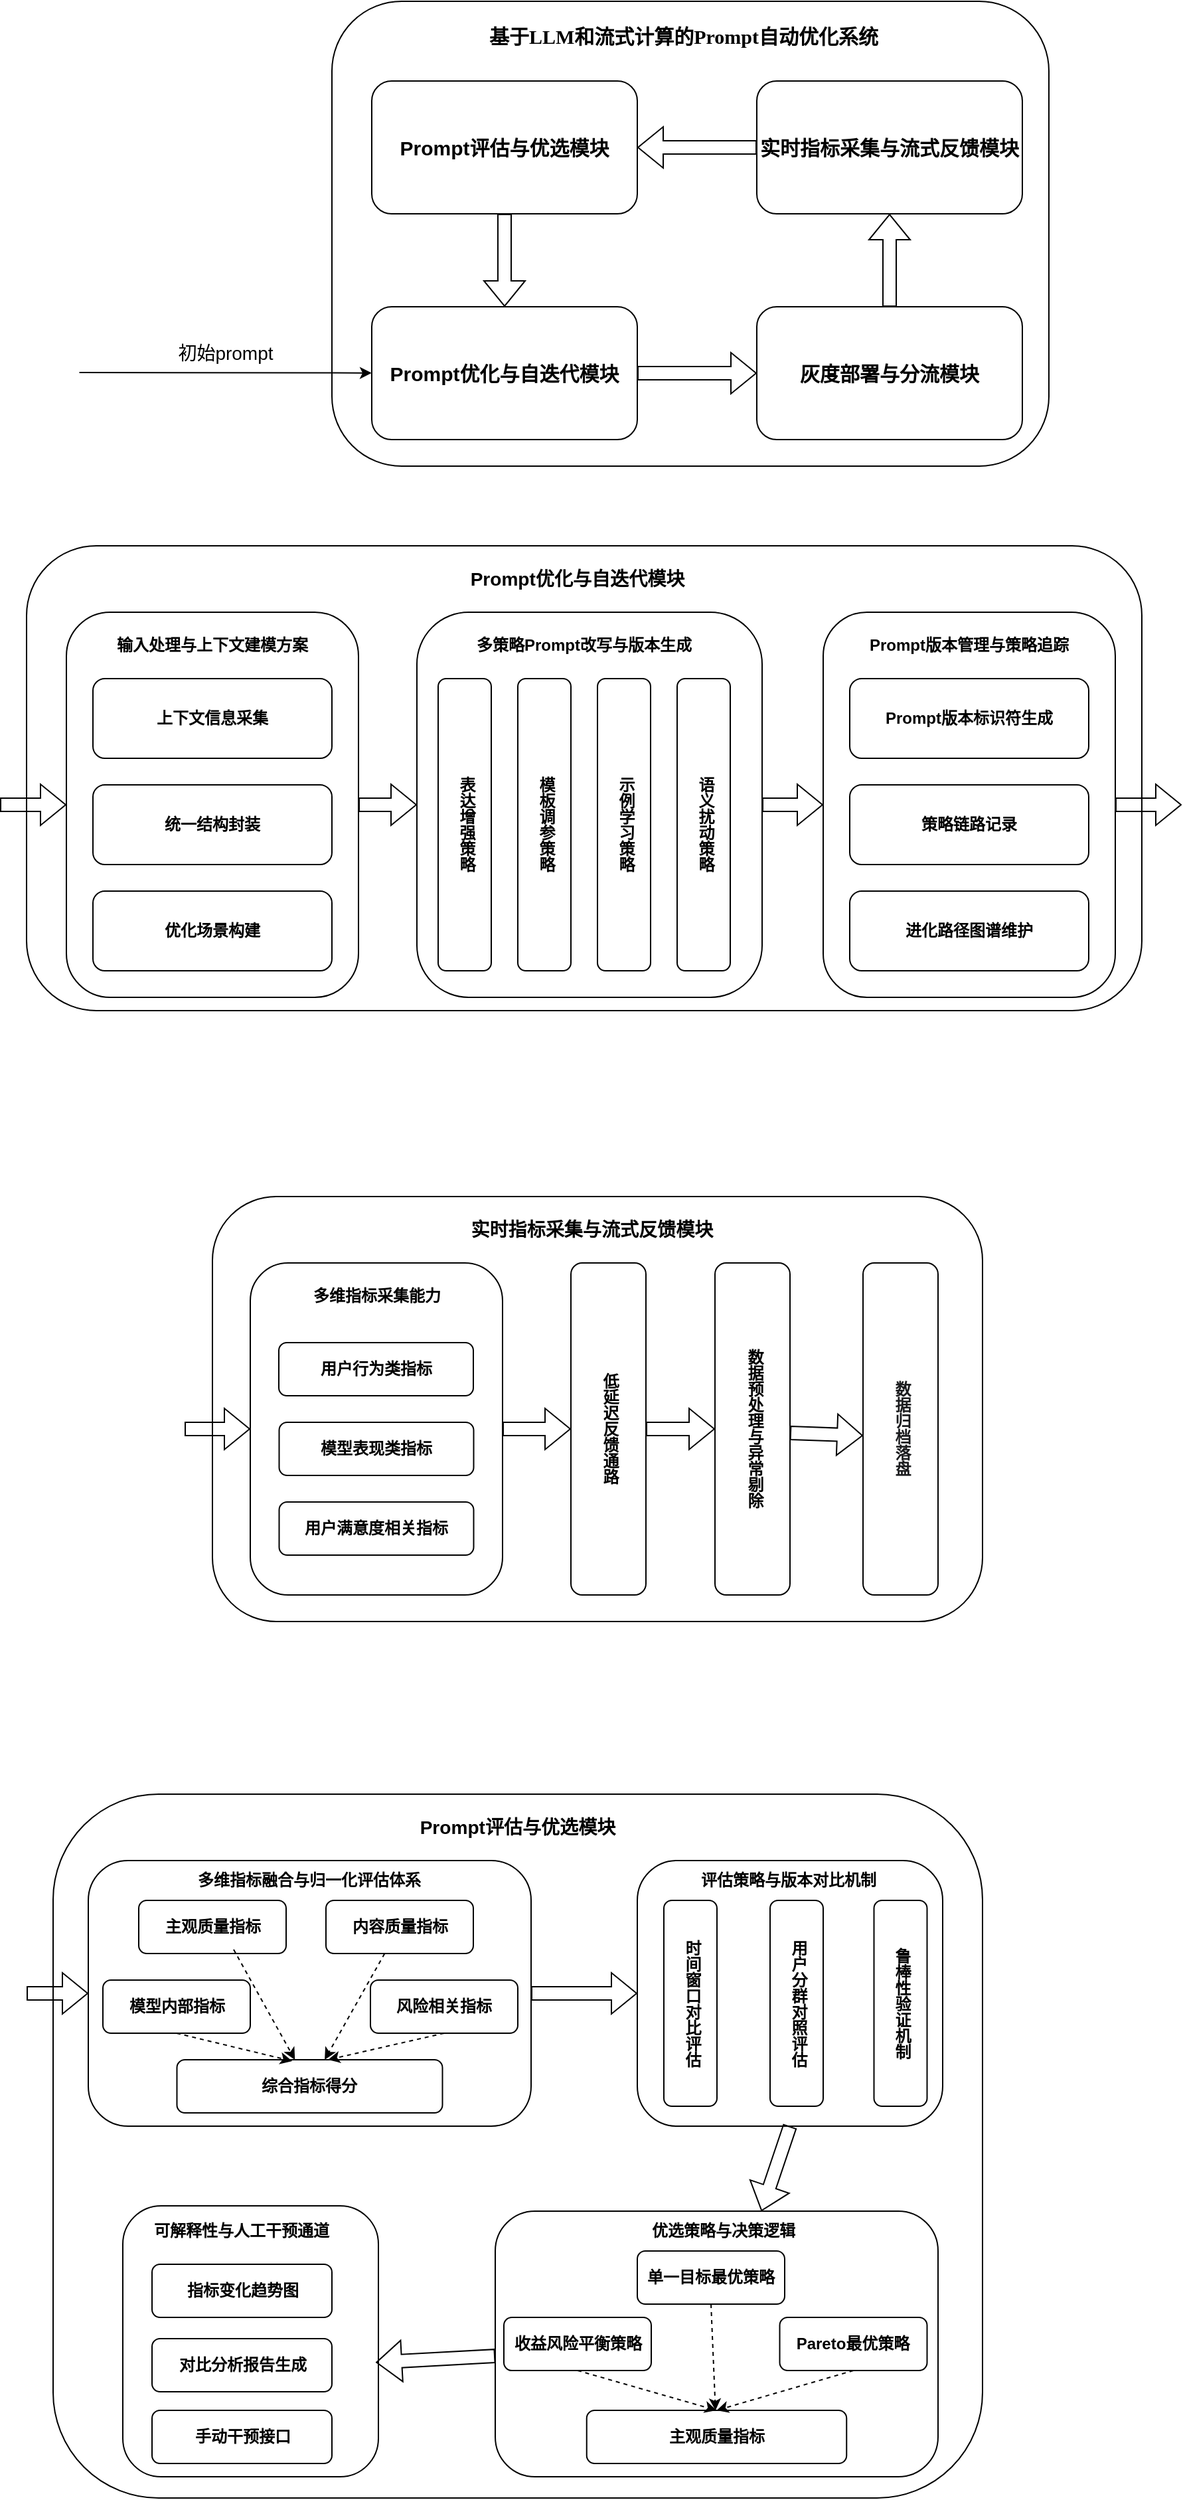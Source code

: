 <mxfile version="26.0.5">
  <diagram name="第 1 页" id="V-xzX1gbO9cOyd7zCRaQ">
    <mxGraphModel dx="2261" dy="785" grid="1" gridSize="10" guides="1" tooltips="1" connect="1" arrows="1" fold="1" page="1" pageScale="1" pageWidth="827" pageHeight="1169" math="0" shadow="0">
      <root>
        <mxCell id="0" />
        <mxCell id="1" parent="0" />
        <mxCell id="MQjwQUd3IJIm_jEPlz7Y-1" value="" style="rounded=1;whiteSpace=wrap;html=1;" vertex="1" parent="1">
          <mxGeometry x="220" y="90" width="540" height="350" as="geometry" />
        </mxCell>
        <mxCell id="MQjwQUd3IJIm_jEPlz7Y-2" value="" style="endArrow=classic;html=1;rounded=0;" edge="1" parent="1" target="MQjwQUd3IJIm_jEPlz7Y-4">
          <mxGeometry width="50" height="50" relative="1" as="geometry">
            <mxPoint x="29.78" y="369.5" as="sourcePoint" />
            <mxPoint x="280" y="369.65" as="targetPoint" />
          </mxGeometry>
        </mxCell>
        <mxCell id="MQjwQUd3IJIm_jEPlz7Y-3" value="&lt;font style=&quot;font-size: 14px;&quot;&gt;初始prompt&lt;/font&gt;" style="text;html=1;align=center;verticalAlign=middle;whiteSpace=wrap;rounded=0;" vertex="1" parent="1">
          <mxGeometry x="100" y="340" width="80" height="30" as="geometry" />
        </mxCell>
        <mxCell id="MQjwQUd3IJIm_jEPlz7Y-4" value="&lt;font style=&quot;font-size: 15px;&quot;&gt;&lt;b&gt;Prompt优化与自迭代模块&lt;/b&gt;&lt;/font&gt;" style="rounded=1;whiteSpace=wrap;html=1;" vertex="1" parent="1">
          <mxGeometry x="250" y="320" width="200" height="100" as="geometry" />
        </mxCell>
        <mxCell id="MQjwQUd3IJIm_jEPlz7Y-5" value="" style="shape=flexArrow;endArrow=classic;html=1;rounded=0;exitX=1;exitY=0.5;exitDx=0;exitDy=0;" edge="1" parent="1" source="MQjwQUd3IJIm_jEPlz7Y-4" target="MQjwQUd3IJIm_jEPlz7Y-6">
          <mxGeometry width="50" height="50" relative="1" as="geometry">
            <mxPoint x="520" y="370" as="sourcePoint" />
            <mxPoint x="570" y="330" as="targetPoint" />
          </mxGeometry>
        </mxCell>
        <mxCell id="MQjwQUd3IJIm_jEPlz7Y-6" value="&lt;font style=&quot;font-size: 15px;&quot;&gt;&lt;b&gt;灰度部署与分流模块&lt;/b&gt;&lt;/font&gt;" style="rounded=1;whiteSpace=wrap;html=1;" vertex="1" parent="1">
          <mxGeometry x="540" y="320" width="200" height="100" as="geometry" />
        </mxCell>
        <mxCell id="MQjwQUd3IJIm_jEPlz7Y-7" value="&lt;font style=&quot;font-size: 15px;&quot;&gt;&lt;b&gt;实时指标采集与流式反馈模块&lt;/b&gt;&lt;/font&gt;" style="rounded=1;whiteSpace=wrap;html=1;" vertex="1" parent="1">
          <mxGeometry x="540" y="150" width="200" height="100" as="geometry" />
        </mxCell>
        <mxCell id="MQjwQUd3IJIm_jEPlz7Y-8" value="&lt;font style=&quot;font-size: 15px;&quot;&gt;&lt;b&gt;Prompt评估与优选模块&lt;/b&gt;&lt;/font&gt;" style="rounded=1;whiteSpace=wrap;html=1;" vertex="1" parent="1">
          <mxGeometry x="250" y="150" width="200" height="100" as="geometry" />
        </mxCell>
        <mxCell id="MQjwQUd3IJIm_jEPlz7Y-9" value="" style="shape=flexArrow;endArrow=classic;html=1;rounded=0;" edge="1" parent="1" source="MQjwQUd3IJIm_jEPlz7Y-6" target="MQjwQUd3IJIm_jEPlz7Y-7">
          <mxGeometry width="50" height="50" relative="1" as="geometry">
            <mxPoint x="460" y="380" as="sourcePoint" />
            <mxPoint x="550" y="380" as="targetPoint" />
          </mxGeometry>
        </mxCell>
        <mxCell id="MQjwQUd3IJIm_jEPlz7Y-10" value="" style="shape=flexArrow;endArrow=classic;html=1;rounded=0;" edge="1" parent="1" source="MQjwQUd3IJIm_jEPlz7Y-7" target="MQjwQUd3IJIm_jEPlz7Y-8">
          <mxGeometry width="50" height="50" relative="1" as="geometry">
            <mxPoint x="650" y="330" as="sourcePoint" />
            <mxPoint x="650" y="260" as="targetPoint" />
          </mxGeometry>
        </mxCell>
        <mxCell id="MQjwQUd3IJIm_jEPlz7Y-11" value="" style="shape=flexArrow;endArrow=classic;html=1;rounded=0;" edge="1" parent="1" source="MQjwQUd3IJIm_jEPlz7Y-8" target="MQjwQUd3IJIm_jEPlz7Y-4">
          <mxGeometry width="50" height="50" relative="1" as="geometry">
            <mxPoint x="420" y="290" as="sourcePoint" />
            <mxPoint x="330" y="290" as="targetPoint" />
          </mxGeometry>
        </mxCell>
        <mxCell id="MQjwQUd3IJIm_jEPlz7Y-12" value="&lt;p style=&quot;margin: 0px; font-variant-numeric: normal; font-variant-east-asian: normal; font-variant-alternates: normal; font-size-adjust: none; font-kerning: auto; font-optical-sizing: auto; font-feature-settings: normal; font-variation-settings: normal; font-variant-position: normal; font-variant-emoji: normal; font-stretch: normal; line-height: normal; font-family: &amp;quot;PingFang SC&amp;quot;; text-align: start;&quot; class=&quot;p1&quot;&gt;&lt;b style=&quot;&quot;&gt;&lt;font style=&quot;font-size: 15px;&quot;&gt;基于LLM和流式计算的Prompt自动优化系统&lt;/font&gt;&lt;/b&gt;&lt;/p&gt;" style="text;html=1;align=center;verticalAlign=middle;whiteSpace=wrap;rounded=0;" vertex="1" parent="1">
          <mxGeometry x="330" y="100" width="310" height="30" as="geometry" />
        </mxCell>
        <mxCell id="MQjwQUd3IJIm_jEPlz7Y-13" value="" style="rounded=1;whiteSpace=wrap;html=1;" vertex="1" parent="1">
          <mxGeometry x="-10" y="500" width="840" height="350" as="geometry" />
        </mxCell>
        <mxCell id="MQjwQUd3IJIm_jEPlz7Y-14" value="" style="rounded=1;whiteSpace=wrap;html=1;" vertex="1" parent="1">
          <mxGeometry x="20" y="550" width="220" height="290" as="geometry" />
        </mxCell>
        <mxCell id="MQjwQUd3IJIm_jEPlz7Y-15" value="" style="rounded=1;whiteSpace=wrap;html=1;" vertex="1" parent="1">
          <mxGeometry x="284" y="550" width="260" height="290" as="geometry" />
        </mxCell>
        <mxCell id="MQjwQUd3IJIm_jEPlz7Y-16" value="" style="rounded=1;whiteSpace=wrap;html=1;" vertex="1" parent="1">
          <mxGeometry x="590" y="550" width="220" height="290" as="geometry" />
        </mxCell>
        <mxCell id="MQjwQUd3IJIm_jEPlz7Y-17" value="&lt;p style=&quot;margin: 0px; font-variant-numeric: normal; font-variant-east-asian: normal; font-variant-alternates: normal; font-size-adjust: none; font-kerning: auto; font-optical-sizing: auto; font-feature-settings: normal; font-variation-settings: normal; font-variant-position: normal; font-variant-emoji: normal; font-stretch: normal; line-height: normal; font-family: &amp;quot;PingFang SC&amp;quot;; text-align: start;&quot; class=&quot;p1&quot;&gt;&lt;span class=&quot;mp-morpho-clipboard-doc-data&quot; data-morpho-doc-data=&quot;{&amp;quot;token&amp;quot;:&amp;quot;eyJhbGciOiJkaXIiLCJlbmMiOiJBMjU2R0NNIiwiYXBwSWQiOjEsInVpZCI6Ik9UTGszSzE0MUIiLCJkb2NJZCI6Iklva3RoRm1QRExmdTJzIn0..PLM695F7OLUKYBq6.pLq-FQjPBczpItmwOh4ZW0uYPRhOBlbCz8YWpCEhhjt7BF-pnjSfnWdu2Fmjc7VXdDRBUoyjT-BpY-ALlnl2OXvZNR3gXWINHDP6lU0rGojfuVU5cC1_3ToAKtlT7ybksPMMETnjsgNX-z2ijbktiFu4n567qZCZvo0vowr3_w3CYDpdbulUg-4RivVGqKluaLaf5slXxZTphLpaeCs-46T8Pw.FYQd-wOyFWTnTlqUN4SDpg&amp;quot;,&amp;quot;appId&amp;quot;:&amp;quot;1&amp;quot;}&quot;&gt;&lt;/span&gt;&lt;/p&gt;&lt;h3 style=&quot;padding-left:0px&quot; data-morpho-block-id=&quot;docyg-ffece481-315d-11f0-9596-6b752d0b3ea1&quot; data-slate-node=&quot;element&quot; data-indent=&quot;0&quot; data-uuid=&quot;4383bc90-315a-11f0-a705-55c83ccfbb2d&quot; data-morpho-type=&quot;heading&quot; class=&quot;mp-heading&quot;&gt;&lt;span data-morpho-text=&quot;Prompt%E4%BC%98%E5%8C%96%E4%B8%8E%E8%87%AA%E8%BF%AD%E4%BB%A3%E6%A8%A1%E5%9D%97&quot;&gt;Prompt优化与自迭代模块&lt;/span&gt;&lt;/h3&gt;" style="text;html=1;align=center;verticalAlign=middle;whiteSpace=wrap;rounded=0;" vertex="1" parent="1">
          <mxGeometry x="250" y="510" width="310" height="30" as="geometry" />
        </mxCell>
        <mxCell id="MQjwQUd3IJIm_jEPlz7Y-18" value="&lt;b style=&quot;background-color: transparent; color: light-dark(rgb(0, 0, 0), rgb(255, 255, 255)); font-weight: bold;&quot;&gt;上下文信息采集&lt;/b&gt;&lt;span class=&quot;mp-morpho-clipboard-doc-data&quot; data-morpho-doc-data=&quot;{&amp;quot;token&amp;quot;:&amp;quot;eyJhbGciOiJkaXIiLCJlbmMiOiJBMjU2R0NNIiwiYXBwSWQiOjEsInVpZCI6Ik9UTGszSzE0MUIiLCJkb2NJZCI6Iklva3RoRm1QRExmdTJzIn0..PLM695F7OLUKYBq6.pLq-FQjPBczpItmwOh4ZW0uYPRhOBlbCz8YWpCEhhjt7BF-pnjSfnWdu2Fmjc7VXdDRBUoyjT-BpY-ALlnl2OXvZNR3gXWINHDP6lU0rGojfuVU5cC1_3ToAKtlT7ybksPMMETnjsgNX-z2ijbktiFu4n567qZCZvo0vowr3_w3CYDpdbulUg-4RivVGqKluaLaf5slXxZTphLpaeCs-46T8Pw.FYQd-wOyFWTnTlqUN4SDpg&amp;quot;,&amp;quot;appId&amp;quot;:&amp;quot;1&amp;quot;}&quot;&gt;&lt;/span&gt;" style="rounded=1;whiteSpace=wrap;html=1;" vertex="1" parent="1">
          <mxGeometry x="40" y="600" width="180" height="60" as="geometry" />
        </mxCell>
        <mxCell id="MQjwQUd3IJIm_jEPlz7Y-19" value="&lt;b style=&quot;background-color: transparent; color: light-dark(rgb(0, 0, 0), rgb(255, 255, 255)); font-weight: bold;&quot;&gt;优化场景构建&lt;/b&gt;&lt;span class=&quot;mp-morpho-clipboard-doc-data&quot; data-morpho-doc-data=&quot;{&amp;quot;token&amp;quot;:&amp;quot;eyJhbGciOiJkaXIiLCJlbmMiOiJBMjU2R0NNIiwiYXBwSWQiOjEsInVpZCI6Ik9UTGszSzE0MUIiLCJkb2NJZCI6Iklva3RoRm1QRExmdTJzIn0..PLM695F7OLUKYBq6.pLq-FQjPBczpItmwOh4ZW0uYPRhOBlbCz8YWpCEhhjt7BF-pnjSfnWdu2Fmjc7VXdDRBUoyjT-BpY-ALlnl2OXvZNR3gXWINHDP6lU0rGojfuVU5cC1_3ToAKtlT7ybksPMMETnjsgNX-z2ijbktiFu4n567qZCZvo0vowr3_w3CYDpdbulUg-4RivVGqKluaLaf5slXxZTphLpaeCs-46T8Pw.FYQd-wOyFWTnTlqUN4SDpg&amp;quot;,&amp;quot;appId&amp;quot;:&amp;quot;1&amp;quot;}&quot;&gt;&lt;/span&gt;" style="rounded=1;whiteSpace=wrap;html=1;" vertex="1" parent="1">
          <mxGeometry x="40" y="760" width="180" height="60" as="geometry" />
        </mxCell>
        <mxCell id="MQjwQUd3IJIm_jEPlz7Y-20" value="&lt;b style=&quot;background-color: transparent; color: light-dark(rgb(0, 0, 0), rgb(255, 255, 255)); font-weight: bold;&quot;&gt;统一结构封装&lt;/b&gt;&lt;span class=&quot;mp-morpho-clipboard-doc-data&quot; data-morpho-doc-data=&quot;{&amp;quot;token&amp;quot;:&amp;quot;eyJhbGciOiJkaXIiLCJlbmMiOiJBMjU2R0NNIiwiYXBwSWQiOjEsInVpZCI6Ik9UTGszSzE0MUIiLCJkb2NJZCI6Iklva3RoRm1QRExmdTJzIn0..PLM695F7OLUKYBq6.pLq-FQjPBczpItmwOh4ZW0uYPRhOBlbCz8YWpCEhhjt7BF-pnjSfnWdu2Fmjc7VXdDRBUoyjT-BpY-ALlnl2OXvZNR3gXWINHDP6lU0rGojfuVU5cC1_3ToAKtlT7ybksPMMETnjsgNX-z2ijbktiFu4n567qZCZvo0vowr3_w3CYDpdbulUg-4RivVGqKluaLaf5slXxZTphLpaeCs-46T8Pw.FYQd-wOyFWTnTlqUN4SDpg&amp;quot;,&amp;quot;appId&amp;quot;:&amp;quot;1&amp;quot;}&quot;&gt;&lt;/span&gt;" style="rounded=1;whiteSpace=wrap;html=1;" vertex="1" parent="1">
          <mxGeometry x="40" y="680" width="180" height="60" as="geometry" />
        </mxCell>
        <mxCell id="MQjwQUd3IJIm_jEPlz7Y-21" value="&lt;b style=&quot;background-color: transparent; color: light-dark(rgb(0, 0, 0), rgb(255, 255, 255)); font-weight: bold;&quot;&gt;表达增强策略&lt;/b&gt;&lt;span data-morpho-doc-data=&quot;{&amp;quot;token&amp;quot;:&amp;quot;eyJhbGciOiJkaXIiLCJlbmMiOiJBMjU2R0NNIiwiYXBwSWQiOjEsInVpZCI6Ik9UTGszSzE0MUIiLCJkb2NJZCI6Iklva3RoRm1QRExmdTJzIn0..PLM695F7OLUKYBq6.pLq-FQjPBczpItmwOh4ZW0uYPRhOBlbCz8YWpCEhhjt7BF-pnjSfnWdu2Fmjc7VXdDRBUoyjT-BpY-ALlnl2OXvZNR3gXWINHDP6lU0rGojfuVU5cC1_3ToAKtlT7ybksPMMETnjsgNX-z2ijbktiFu4n567qZCZvo0vowr3_w3CYDpdbulUg-4RivVGqKluaLaf5slXxZTphLpaeCs-46T8Pw.FYQd-wOyFWTnTlqUN4SDpg&amp;quot;,&amp;quot;appId&amp;quot;:&amp;quot;1&amp;quot;}&quot; class=&quot;mp-morpho-clipboard-doc-data&quot;&gt;&lt;/span&gt;" style="rounded=1;whiteSpace=wrap;html=1;textDirection=vertical-lr;" vertex="1" parent="1">
          <mxGeometry x="300" y="600" width="40" height="220" as="geometry" />
        </mxCell>
        <mxCell id="MQjwQUd3IJIm_jEPlz7Y-22" value="&lt;b style=&quot;background-color: transparent; color: light-dark(rgb(0, 0, 0), rgb(255, 255, 255)); font-weight: bold;&quot;&gt;模板调参策略&lt;/b&gt;&lt;span class=&quot;mp-morpho-clipboard-doc-data&quot; data-morpho-doc-data=&quot;{&amp;quot;token&amp;quot;:&amp;quot;eyJhbGciOiJkaXIiLCJlbmMiOiJBMjU2R0NNIiwiYXBwSWQiOjEsInVpZCI6Ik9UTGszSzE0MUIiLCJkb2NJZCI6Iklva3RoRm1QRExmdTJzIn0..PLM695F7OLUKYBq6.pLq-FQjPBczpItmwOh4ZW0uYPRhOBlbCz8YWpCEhhjt7BF-pnjSfnWdu2Fmjc7VXdDRBUoyjT-BpY-ALlnl2OXvZNR3gXWINHDP6lU0rGojfuVU5cC1_3ToAKtlT7ybksPMMETnjsgNX-z2ijbktiFu4n567qZCZvo0vowr3_w3CYDpdbulUg-4RivVGqKluaLaf5slXxZTphLpaeCs-46T8Pw.FYQd-wOyFWTnTlqUN4SDpg&amp;quot;,&amp;quot;appId&amp;quot;:&amp;quot;1&amp;quot;}&quot;&gt;&lt;/span&gt;" style="rounded=1;whiteSpace=wrap;html=1;textDirection=vertical-lr;" vertex="1" parent="1">
          <mxGeometry x="360" y="600" width="40" height="220" as="geometry" />
        </mxCell>
        <mxCell id="MQjwQUd3IJIm_jEPlz7Y-23" value="&lt;b style=&quot;background-color: transparent; color: light-dark(rgb(0, 0, 0), rgb(255, 255, 255)); font-weight: bold;&quot;&gt;示例学习策略&lt;/b&gt;&lt;span class=&quot;mp-morpho-clipboard-doc-data&quot; data-morpho-doc-data=&quot;{&amp;quot;token&amp;quot;:&amp;quot;eyJhbGciOiJkaXIiLCJlbmMiOiJBMjU2R0NNIiwiYXBwSWQiOjEsInVpZCI6Ik9UTGszSzE0MUIiLCJkb2NJZCI6Iklva3RoRm1QRExmdTJzIn0..PLM695F7OLUKYBq6.pLq-FQjPBczpItmwOh4ZW0uYPRhOBlbCz8YWpCEhhjt7BF-pnjSfnWdu2Fmjc7VXdDRBUoyjT-BpY-ALlnl2OXvZNR3gXWINHDP6lU0rGojfuVU5cC1_3ToAKtlT7ybksPMMETnjsgNX-z2ijbktiFu4n567qZCZvo0vowr3_w3CYDpdbulUg-4RivVGqKluaLaf5slXxZTphLpaeCs-46T8Pw.FYQd-wOyFWTnTlqUN4SDpg&amp;quot;,&amp;quot;appId&amp;quot;:&amp;quot;1&amp;quot;}&quot;&gt;&lt;/span&gt;" style="rounded=1;whiteSpace=wrap;html=1;textDirection=vertical-lr;" vertex="1" parent="1">
          <mxGeometry x="420" y="600" width="40" height="220" as="geometry" />
        </mxCell>
        <mxCell id="MQjwQUd3IJIm_jEPlz7Y-24" value="&lt;b style=&quot;background-color: transparent; color: light-dark(rgb(0, 0, 0), rgb(255, 255, 255)); font-weight: bold;&quot;&gt;语义扰动策略&lt;/b&gt;&lt;span class=&quot;mp-morpho-clipboard-doc-data&quot; data-morpho-doc-data=&quot;{&amp;quot;token&amp;quot;:&amp;quot;eyJhbGciOiJkaXIiLCJlbmMiOiJBMjU2R0NNIiwiYXBwSWQiOjEsInVpZCI6Ik9UTGszSzE0MUIiLCJkb2NJZCI6Iklva3RoRm1QRExmdTJzIn0..PLM695F7OLUKYBq6.pLq-FQjPBczpItmwOh4ZW0uYPRhOBlbCz8YWpCEhhjt7BF-pnjSfnWdu2Fmjc7VXdDRBUoyjT-BpY-ALlnl2OXvZNR3gXWINHDP6lU0rGojfuVU5cC1_3ToAKtlT7ybksPMMETnjsgNX-z2ijbktiFu4n567qZCZvo0vowr3_w3CYDpdbulUg-4RivVGqKluaLaf5slXxZTphLpaeCs-46T8Pw.FYQd-wOyFWTnTlqUN4SDpg&amp;quot;,&amp;quot;appId&amp;quot;:&amp;quot;1&amp;quot;}&quot;&gt;&lt;/span&gt;" style="rounded=1;whiteSpace=wrap;html=1;textDirection=vertical-lr;" vertex="1" parent="1">
          <mxGeometry x="480" y="600" width="40" height="220" as="geometry" />
        </mxCell>
        <mxCell id="MQjwQUd3IJIm_jEPlz7Y-32" value="&lt;b style=&quot;background-color: transparent; color: light-dark(rgb(0, 0, 0), rgb(255, 255, 255)); font-weight: bold;&quot;&gt;Prompt版本标识符生成&lt;/b&gt;&lt;span class=&quot;mp-morpho-clipboard-doc-data&quot; data-morpho-doc-data=&quot;{&amp;quot;token&amp;quot;:&amp;quot;eyJhbGciOiJkaXIiLCJlbmMiOiJBMjU2R0NNIiwiYXBwSWQiOjEsInVpZCI6Ik9UTGszSzE0MUIiLCJkb2NJZCI6Iklva3RoRm1QRExmdTJzIn0..PLM695F7OLUKYBq6.pLq-FQjPBczpItmwOh4ZW0uYPRhOBlbCz8YWpCEhhjt7BF-pnjSfnWdu2Fmjc7VXdDRBUoyjT-BpY-ALlnl2OXvZNR3gXWINHDP6lU0rGojfuVU5cC1_3ToAKtlT7ybksPMMETnjsgNX-z2ijbktiFu4n567qZCZvo0vowr3_w3CYDpdbulUg-4RivVGqKluaLaf5slXxZTphLpaeCs-46T8Pw.FYQd-wOyFWTnTlqUN4SDpg&amp;quot;,&amp;quot;appId&amp;quot;:&amp;quot;1&amp;quot;}&quot;&gt;&lt;/span&gt;" style="rounded=1;whiteSpace=wrap;html=1;" vertex="1" parent="1">
          <mxGeometry x="610" y="600" width="180" height="60" as="geometry" />
        </mxCell>
        <mxCell id="MQjwQUd3IJIm_jEPlz7Y-33" value="&lt;b style=&quot;background-color: transparent; color: light-dark(rgb(0, 0, 0), rgb(255, 255, 255)); font-weight: bold;&quot;&gt;进化路径图谱维护&lt;/b&gt;&lt;span class=&quot;mp-morpho-clipboard-doc-data&quot; data-morpho-doc-data=&quot;{&amp;quot;token&amp;quot;:&amp;quot;eyJhbGciOiJkaXIiLCJlbmMiOiJBMjU2R0NNIiwiYXBwSWQiOjEsInVpZCI6Ik9UTGszSzE0MUIiLCJkb2NJZCI6Iklva3RoRm1QRExmdTJzIn0..PLM695F7OLUKYBq6.pLq-FQjPBczpItmwOh4ZW0uYPRhOBlbCz8YWpCEhhjt7BF-pnjSfnWdu2Fmjc7VXdDRBUoyjT-BpY-ALlnl2OXvZNR3gXWINHDP6lU0rGojfuVU5cC1_3ToAKtlT7ybksPMMETnjsgNX-z2ijbktiFu4n567qZCZvo0vowr3_w3CYDpdbulUg-4RivVGqKluaLaf5slXxZTphLpaeCs-46T8Pw.FYQd-wOyFWTnTlqUN4SDpg&amp;quot;,&amp;quot;appId&amp;quot;:&amp;quot;1&amp;quot;}&quot;&gt;&lt;/span&gt;" style="rounded=1;whiteSpace=wrap;html=1;" vertex="1" parent="1">
          <mxGeometry x="610" y="760" width="180" height="60" as="geometry" />
        </mxCell>
        <mxCell id="MQjwQUd3IJIm_jEPlz7Y-34" value="&lt;b style=&quot;background-color: transparent; color: light-dark(rgb(0, 0, 0), rgb(255, 255, 255)); font-weight: bold;&quot;&gt;策略链路记录&lt;/b&gt;&lt;span class=&quot;mp-morpho-clipboard-doc-data&quot; data-morpho-doc-data=&quot;{&amp;quot;token&amp;quot;:&amp;quot;eyJhbGciOiJkaXIiLCJlbmMiOiJBMjU2R0NNIiwiYXBwSWQiOjEsInVpZCI6Ik9UTGszSzE0MUIiLCJkb2NJZCI6Iklva3RoRm1QRExmdTJzIn0..PLM695F7OLUKYBq6.pLq-FQjPBczpItmwOh4ZW0uYPRhOBlbCz8YWpCEhhjt7BF-pnjSfnWdu2Fmjc7VXdDRBUoyjT-BpY-ALlnl2OXvZNR3gXWINHDP6lU0rGojfuVU5cC1_3ToAKtlT7ybksPMMETnjsgNX-z2ijbktiFu4n567qZCZvo0vowr3_w3CYDpdbulUg-4RivVGqKluaLaf5slXxZTphLpaeCs-46T8Pw.FYQd-wOyFWTnTlqUN4SDpg&amp;quot;,&amp;quot;appId&amp;quot;:&amp;quot;1&amp;quot;}&quot;&gt;&lt;/span&gt;" style="rounded=1;whiteSpace=wrap;html=1;" vertex="1" parent="1">
          <mxGeometry x="610" y="680" width="180" height="60" as="geometry" />
        </mxCell>
        <mxCell id="MQjwQUd3IJIm_jEPlz7Y-35" value="&lt;p style=&quot;margin: 0px; font-variant-numeric: normal; font-variant-east-asian: normal; font-variant-alternates: normal; font-size-adjust: none; font-kerning: auto; font-optical-sizing: auto; font-feature-settings: normal; font-variation-settings: normal; font-variant-position: normal; font-variant-emoji: normal; font-stretch: normal; line-height: normal; font-family: &amp;quot;PingFang SC&amp;quot;; text-align: start;&quot; class=&quot;p1&quot;&gt;&lt;span class=&quot;mp-morpho-clipboard-doc-data&quot; data-morpho-doc-data=&quot;{&amp;quot;token&amp;quot;:&amp;quot;eyJhbGciOiJkaXIiLCJlbmMiOiJBMjU2R0NNIiwiYXBwSWQiOjEsInVpZCI6Ik9UTGszSzE0MUIiLCJkb2NJZCI6Iklva3RoRm1QRExmdTJzIn0..PLM695F7OLUKYBq6.pLq-FQjPBczpItmwOh4ZW0uYPRhOBlbCz8YWpCEhhjt7BF-pnjSfnWdu2Fmjc7VXdDRBUoyjT-BpY-ALlnl2OXvZNR3gXWINHDP6lU0rGojfuVU5cC1_3ToAKtlT7ybksPMMETnjsgNX-z2ijbktiFu4n567qZCZvo0vowr3_w3CYDpdbulUg-4RivVGqKluaLaf5slXxZTphLpaeCs-46T8Pw.FYQd-wOyFWTnTlqUN4SDpg&amp;quot;,&amp;quot;appId&amp;quot;:&amp;quot;1&amp;quot;}&quot;&gt;&lt;/span&gt;&lt;/p&gt;&lt;h3 style=&quot;padding-left:0px&quot; data-morpho-block-id=&quot;docyg-ffece481-315d-11f0-9596-6b752d0b3ea1&quot; data-slate-node=&quot;element&quot; data-indent=&quot;0&quot; data-uuid=&quot;4383bc90-315a-11f0-a705-55c83ccfbb2d&quot; data-morpho-type=&quot;heading&quot; class=&quot;mp-heading&quot;&gt;&lt;span class=&quot;mp-morpho-clipboard-doc-data&quot; data-morpho-doc-data=&quot;{&amp;quot;token&amp;quot;:&amp;quot;eyJhbGciOiJkaXIiLCJlbmMiOiJBMjU2R0NNIiwiYXBwSWQiOjEsInVpZCI6Ik9UTGszSzE0MUIiLCJkb2NJZCI6Iklva3RoRm1QRExmdTJzIn0..PLM695F7OLUKYBq6.pLq-FQjPBczpItmwOh4ZW0uYPRhOBlbCz8YWpCEhhjt7BF-pnjSfnWdu2Fmjc7VXdDRBUoyjT-BpY-ALlnl2OXvZNR3gXWINHDP6lU0rGojfuVU5cC1_3ToAKtlT7ybksPMMETnjsgNX-z2ijbktiFu4n567qZCZvo0vowr3_w3CYDpdbulUg-4RivVGqKluaLaf5slXxZTphLpaeCs-46T8Pw.FYQd-wOyFWTnTlqUN4SDpg&amp;quot;,&amp;quot;appId&amp;quot;:&amp;quot;1&amp;quot;}&quot;&gt;&lt;/span&gt;&lt;/h3&gt;&lt;h4 style=&quot;padding-left:0px&quot; data-morpho-block-id=&quot;docyg-b73758f1-315e-11f0-9596-6b752d0b3ea1&quot; data-slate-node=&quot;element&quot; data-indent=&quot;0&quot; data-uuid=&quot;debeda46-315b-11f0-a705-55c83ccfbb2d&quot; data-morpho-type=&quot;heading&quot; class=&quot;mp-heading&quot;&gt;&lt;span data-morpho-text=&quot;%E8%BE%93%E5%85%A5%E5%A4%84%E7%90%86%E4%B8%8E%E4%B8%8A%E4%B8%8B%E6%96%87%E5%BB%BA%E6%A8%A1%E6%96%B9%E6%A1%88&quot;&gt;输入处理与上下文建模方案&lt;/span&gt;&lt;/h4&gt;" style="text;html=1;align=center;verticalAlign=middle;whiteSpace=wrap;rounded=0;" vertex="1" parent="1">
          <mxGeometry x="-25" y="560" width="310" height="30" as="geometry" />
        </mxCell>
        <mxCell id="MQjwQUd3IJIm_jEPlz7Y-36" value="&lt;p style=&quot;margin: 0px; font-variant-numeric: normal; font-variant-east-asian: normal; font-variant-alternates: normal; font-size-adjust: none; font-kerning: auto; font-optical-sizing: auto; font-feature-settings: normal; font-variation-settings: normal; font-variant-position: normal; font-variant-emoji: normal; font-stretch: normal; line-height: normal; font-family: &amp;quot;PingFang SC&amp;quot;; text-align: start;&quot; class=&quot;p1&quot;&gt;&lt;span class=&quot;mp-morpho-clipboard-doc-data&quot; data-morpho-doc-data=&quot;{&amp;quot;token&amp;quot;:&amp;quot;eyJhbGciOiJkaXIiLCJlbmMiOiJBMjU2R0NNIiwiYXBwSWQiOjEsInVpZCI6Ik9UTGszSzE0MUIiLCJkb2NJZCI6Iklva3RoRm1QRExmdTJzIn0..PLM695F7OLUKYBq6.pLq-FQjPBczpItmwOh4ZW0uYPRhOBlbCz8YWpCEhhjt7BF-pnjSfnWdu2Fmjc7VXdDRBUoyjT-BpY-ALlnl2OXvZNR3gXWINHDP6lU0rGojfuVU5cC1_3ToAKtlT7ybksPMMETnjsgNX-z2ijbktiFu4n567qZCZvo0vowr3_w3CYDpdbulUg-4RivVGqKluaLaf5slXxZTphLpaeCs-46T8Pw.FYQd-wOyFWTnTlqUN4SDpg&amp;quot;,&amp;quot;appId&amp;quot;:&amp;quot;1&amp;quot;}&quot;&gt;&lt;/span&gt;&lt;/p&gt;&lt;h3 style=&quot;padding-left:0px&quot; data-morpho-block-id=&quot;docyg-ffece481-315d-11f0-9596-6b752d0b3ea1&quot; data-slate-node=&quot;element&quot; data-indent=&quot;0&quot; data-uuid=&quot;4383bc90-315a-11f0-a705-55c83ccfbb2d&quot; data-morpho-type=&quot;heading&quot; class=&quot;mp-heading&quot;&gt;&lt;span class=&quot;mp-morpho-clipboard-doc-data&quot; data-morpho-doc-data=&quot;{&amp;quot;token&amp;quot;:&amp;quot;eyJhbGciOiJkaXIiLCJlbmMiOiJBMjU2R0NNIiwiYXBwSWQiOjEsInVpZCI6Ik9UTGszSzE0MUIiLCJkb2NJZCI6Iklva3RoRm1QRExmdTJzIn0..PLM695F7OLUKYBq6.pLq-FQjPBczpItmwOh4ZW0uYPRhOBlbCz8YWpCEhhjt7BF-pnjSfnWdu2Fmjc7VXdDRBUoyjT-BpY-ALlnl2OXvZNR3gXWINHDP6lU0rGojfuVU5cC1_3ToAKtlT7ybksPMMETnjsgNX-z2ijbktiFu4n567qZCZvo0vowr3_w3CYDpdbulUg-4RivVGqKluaLaf5slXxZTphLpaeCs-46T8Pw.FYQd-wOyFWTnTlqUN4SDpg&amp;quot;,&amp;quot;appId&amp;quot;:&amp;quot;1&amp;quot;}&quot;&gt;&lt;/span&gt;&lt;/h3&gt;&lt;h4 style=&quot;padding-left:0px&quot; data-morpho-block-id=&quot;docyg-b73758f1-315e-11f0-9596-6b752d0b3ea1&quot; data-slate-node=&quot;element&quot; data-indent=&quot;0&quot; data-uuid=&quot;debeda46-315b-11f0-a705-55c83ccfbb2d&quot; data-morpho-type=&quot;heading&quot; class=&quot;mp-heading&quot;&gt;&lt;span class=&quot;mp-morpho-clipboard-doc-data&quot; data-morpho-doc-data=&quot;{&amp;quot;token&amp;quot;:&amp;quot;eyJhbGciOiJkaXIiLCJlbmMiOiJBMjU2R0NNIiwiYXBwSWQiOjEsInVpZCI6Ik9UTGszSzE0MUIiLCJkb2NJZCI6Iklva3RoRm1QRExmdTJzIn0..PLM695F7OLUKYBq6.pLq-FQjPBczpItmwOh4ZW0uYPRhOBlbCz8YWpCEhhjt7BF-pnjSfnWdu2Fmjc7VXdDRBUoyjT-BpY-ALlnl2OXvZNR3gXWINHDP6lU0rGojfuVU5cC1_3ToAKtlT7ybksPMMETnjsgNX-z2ijbktiFu4n567qZCZvo0vowr3_w3CYDpdbulUg-4RivVGqKluaLaf5slXxZTphLpaeCs-46T8Pw.FYQd-wOyFWTnTlqUN4SDpg&amp;quot;,&amp;quot;appId&amp;quot;:&amp;quot;1&amp;quot;}&quot;&gt;&lt;/span&gt;&lt;/h4&gt;&lt;h4 style=&quot;padding-left:0px&quot; data-morpho-block-id=&quot;docyg-bf637ae1-315e-11f0-9596-6b752d0b3ea1&quot; data-slate-node=&quot;element&quot; data-indent=&quot;0&quot; data-uuid=&quot;debf0153-315b-11f0-a705-55c83ccfbb2d&quot; data-morpho-type=&quot;heading&quot; class=&quot;mp-heading&quot;&gt;&lt;span data-morpho-text=&quot;%E5%A4%9A%E7%AD%96%E7%95%A5Prompt%E6%94%B9%E5%86%99%E4%B8%8E%E7%89%88%E6%9C%AC%E7%94%9F%E6%88%90&quot;&gt;多策略Prompt改写与版本生成&lt;/span&gt;&lt;/h4&gt;" style="text;html=1;align=center;verticalAlign=middle;whiteSpace=wrap;rounded=0;" vertex="1" parent="1">
          <mxGeometry x="255" y="560" width="310" height="30" as="geometry" />
        </mxCell>
        <mxCell id="MQjwQUd3IJIm_jEPlz7Y-37" value="&lt;p style=&quot;margin: 0px; font-variant-numeric: normal; font-variant-east-asian: normal; font-variant-alternates: normal; font-size-adjust: none; font-kerning: auto; font-optical-sizing: auto; font-feature-settings: normal; font-variation-settings: normal; font-variant-position: normal; font-variant-emoji: normal; font-stretch: normal; line-height: normal; font-family: &amp;quot;PingFang SC&amp;quot;; text-align: start;&quot; class=&quot;p1&quot;&gt;&lt;span class=&quot;mp-morpho-clipboard-doc-data&quot; data-morpho-doc-data=&quot;{&amp;quot;token&amp;quot;:&amp;quot;eyJhbGciOiJkaXIiLCJlbmMiOiJBMjU2R0NNIiwiYXBwSWQiOjEsInVpZCI6Ik9UTGszSzE0MUIiLCJkb2NJZCI6Iklva3RoRm1QRExmdTJzIn0..PLM695F7OLUKYBq6.pLq-FQjPBczpItmwOh4ZW0uYPRhOBlbCz8YWpCEhhjt7BF-pnjSfnWdu2Fmjc7VXdDRBUoyjT-BpY-ALlnl2OXvZNR3gXWINHDP6lU0rGojfuVU5cC1_3ToAKtlT7ybksPMMETnjsgNX-z2ijbktiFu4n567qZCZvo0vowr3_w3CYDpdbulUg-4RivVGqKluaLaf5slXxZTphLpaeCs-46T8Pw.FYQd-wOyFWTnTlqUN4SDpg&amp;quot;,&amp;quot;appId&amp;quot;:&amp;quot;1&amp;quot;}&quot;&gt;&lt;/span&gt;&lt;/p&gt;&lt;h3 style=&quot;padding-left:0px&quot; data-morpho-block-id=&quot;docyg-ffece481-315d-11f0-9596-6b752d0b3ea1&quot; data-slate-node=&quot;element&quot; data-indent=&quot;0&quot; data-uuid=&quot;4383bc90-315a-11f0-a705-55c83ccfbb2d&quot; data-morpho-type=&quot;heading&quot; class=&quot;mp-heading&quot;&gt;&lt;span class=&quot;mp-morpho-clipboard-doc-data&quot; data-morpho-doc-data=&quot;{&amp;quot;token&amp;quot;:&amp;quot;eyJhbGciOiJkaXIiLCJlbmMiOiJBMjU2R0NNIiwiYXBwSWQiOjEsInVpZCI6Ik9UTGszSzE0MUIiLCJkb2NJZCI6Iklva3RoRm1QRExmdTJzIn0..PLM695F7OLUKYBq6.pLq-FQjPBczpItmwOh4ZW0uYPRhOBlbCz8YWpCEhhjt7BF-pnjSfnWdu2Fmjc7VXdDRBUoyjT-BpY-ALlnl2OXvZNR3gXWINHDP6lU0rGojfuVU5cC1_3ToAKtlT7ybksPMMETnjsgNX-z2ijbktiFu4n567qZCZvo0vowr3_w3CYDpdbulUg-4RivVGqKluaLaf5slXxZTphLpaeCs-46T8Pw.FYQd-wOyFWTnTlqUN4SDpg&amp;quot;,&amp;quot;appId&amp;quot;:&amp;quot;1&amp;quot;}&quot;&gt;&lt;/span&gt;&lt;/h3&gt;&lt;h4 style=&quot;padding-left:0px&quot; data-morpho-block-id=&quot;docyg-b73758f1-315e-11f0-9596-6b752d0b3ea1&quot; data-slate-node=&quot;element&quot; data-indent=&quot;0&quot; data-uuid=&quot;debeda46-315b-11f0-a705-55c83ccfbb2d&quot; data-morpho-type=&quot;heading&quot; class=&quot;mp-heading&quot;&gt;&lt;span class=&quot;mp-morpho-clipboard-doc-data&quot; data-morpho-doc-data=&quot;{&amp;quot;token&amp;quot;:&amp;quot;eyJhbGciOiJkaXIiLCJlbmMiOiJBMjU2R0NNIiwiYXBwSWQiOjEsInVpZCI6Ik9UTGszSzE0MUIiLCJkb2NJZCI6Iklva3RoRm1QRExmdTJzIn0..PLM695F7OLUKYBq6.pLq-FQjPBczpItmwOh4ZW0uYPRhOBlbCz8YWpCEhhjt7BF-pnjSfnWdu2Fmjc7VXdDRBUoyjT-BpY-ALlnl2OXvZNR3gXWINHDP6lU0rGojfuVU5cC1_3ToAKtlT7ybksPMMETnjsgNX-z2ijbktiFu4n567qZCZvo0vowr3_w3CYDpdbulUg-4RivVGqKluaLaf5slXxZTphLpaeCs-46T8Pw.FYQd-wOyFWTnTlqUN4SDpg&amp;quot;,&amp;quot;appId&amp;quot;:&amp;quot;1&amp;quot;}&quot;&gt;&lt;/span&gt;&lt;/h4&gt;&lt;h4 style=&quot;padding-left:0px&quot; data-morpho-block-id=&quot;docyg-bf637ae1-315e-11f0-9596-6b752d0b3ea1&quot; data-slate-node=&quot;element&quot; data-indent=&quot;0&quot; data-uuid=&quot;debf0153-315b-11f0-a705-55c83ccfbb2d&quot; data-morpho-type=&quot;heading&quot; class=&quot;mp-heading&quot;&gt;&lt;span class=&quot;mp-morpho-clipboard-doc-data&quot; data-morpho-doc-data=&quot;{&amp;quot;token&amp;quot;:&amp;quot;eyJhbGciOiJkaXIiLCJlbmMiOiJBMjU2R0NNIiwiYXBwSWQiOjEsInVpZCI6Ik9UTGszSzE0MUIiLCJkb2NJZCI6Iklva3RoRm1QRExmdTJzIn0..PLM695F7OLUKYBq6.pLq-FQjPBczpItmwOh4ZW0uYPRhOBlbCz8YWpCEhhjt7BF-pnjSfnWdu2Fmjc7VXdDRBUoyjT-BpY-ALlnl2OXvZNR3gXWINHDP6lU0rGojfuVU5cC1_3ToAKtlT7ybksPMMETnjsgNX-z2ijbktiFu4n567qZCZvo0vowr3_w3CYDpdbulUg-4RivVGqKluaLaf5slXxZTphLpaeCs-46T8Pw.FYQd-wOyFWTnTlqUN4SDpg&amp;quot;,&amp;quot;appId&amp;quot;:&amp;quot;1&amp;quot;}&quot;&gt;&lt;/span&gt;&lt;/h4&gt;&lt;h4 style=&quot;padding-left:0px&quot; data-morpho-block-id=&quot;docyg-c81c2561-315e-11f0-9596-6b752d0b3ea1&quot; data-slate-node=&quot;element&quot; data-indent=&quot;0&quot; data-uuid=&quot;debf2864-315b-11f0-a705-55c83ccfbb2d&quot; data-morpho-type=&quot;heading&quot; class=&quot;mp-heading&quot;&gt;&lt;span data-morpho-text=&quot;Prompt%E7%89%88%E6%9C%AC%E7%AE%A1%E7%90%86%E4%B8%8E%E7%AD%96%E7%95%A5%E8%BF%BD%E8%B8%AA&quot;&gt;Prompt版本管理与策略追踪&lt;/span&gt;&lt;/h4&gt;" style="text;html=1;align=center;verticalAlign=middle;whiteSpace=wrap;rounded=0;" vertex="1" parent="1">
          <mxGeometry x="545" y="560" width="310" height="30" as="geometry" />
        </mxCell>
        <mxCell id="MQjwQUd3IJIm_jEPlz7Y-38" value="" style="shape=flexArrow;endArrow=classic;html=1;rounded=0;entryX=0;entryY=0.5;entryDx=0;entryDy=0;" edge="1" parent="1" target="MQjwQUd3IJIm_jEPlz7Y-14">
          <mxGeometry width="50" height="50" relative="1" as="geometry">
            <mxPoint x="-30" y="695" as="sourcePoint" />
            <mxPoint y="660" as="targetPoint" />
          </mxGeometry>
        </mxCell>
        <mxCell id="MQjwQUd3IJIm_jEPlz7Y-39" value="" style="shape=flexArrow;endArrow=classic;html=1;rounded=0;entryX=0;entryY=0.5;entryDx=0;entryDy=0;exitX=1;exitY=0.5;exitDx=0;exitDy=0;" edge="1" parent="1" source="MQjwQUd3IJIm_jEPlz7Y-14" target="MQjwQUd3IJIm_jEPlz7Y-15">
          <mxGeometry width="50" height="50" relative="1" as="geometry">
            <mxPoint x="-20" y="705" as="sourcePoint" />
            <mxPoint x="50" y="705" as="targetPoint" />
          </mxGeometry>
        </mxCell>
        <mxCell id="MQjwQUd3IJIm_jEPlz7Y-40" value="" style="shape=flexArrow;endArrow=classic;html=1;rounded=0;" edge="1" parent="1" source="MQjwQUd3IJIm_jEPlz7Y-15" target="MQjwQUd3IJIm_jEPlz7Y-16">
          <mxGeometry width="50" height="50" relative="1" as="geometry">
            <mxPoint x="550" y="690" as="sourcePoint" />
            <mxPoint x="594" y="690" as="targetPoint" />
          </mxGeometry>
        </mxCell>
        <mxCell id="MQjwQUd3IJIm_jEPlz7Y-41" value="" style="shape=flexArrow;endArrow=classic;html=1;rounded=0;exitX=1;exitY=0.5;exitDx=0;exitDy=0;" edge="1" parent="1" source="MQjwQUd3IJIm_jEPlz7Y-16">
          <mxGeometry width="50" height="50" relative="1" as="geometry">
            <mxPoint x="840" y="694.5" as="sourcePoint" />
            <mxPoint x="860" y="695" as="targetPoint" />
          </mxGeometry>
        </mxCell>
        <mxCell id="MQjwQUd3IJIm_jEPlz7Y-42" value="" style="rounded=1;whiteSpace=wrap;html=1;" vertex="1" parent="1">
          <mxGeometry x="130" y="990" width="580" height="320" as="geometry" />
        </mxCell>
        <mxCell id="MQjwQUd3IJIm_jEPlz7Y-43" value="" style="rounded=1;whiteSpace=wrap;html=1;" vertex="1" parent="1">
          <mxGeometry x="158.5" y="1040" width="190" height="250" as="geometry" />
        </mxCell>
        <mxCell id="MQjwQUd3IJIm_jEPlz7Y-44" value="&lt;h4 style=&quot;padding-left:0px&quot; data-morpho-block-id=&quot;docyg-1d3e9361-316a-11f0-9596-6b752d0b3ea1&quot; data-slate-node=&quot;element&quot; data-indent=&quot;0&quot; data-uuid=&quot;fb77b9a0-3169-11f0-a705-55c83ccfbb2d&quot; data-morpho-type=&quot;heading&quot; class=&quot;mp-heading&quot;&gt;&lt;b style=&quot;font-weight:bold&quot;&gt;低延迟反馈通路&lt;/b&gt;&lt;/h4&gt;&lt;span class=&quot;mp-morpho-clipboard-doc-data&quot; data-morpho-doc-data=&quot;{&amp;quot;token&amp;quot;:&amp;quot;eyJhbGciOiJkaXIiLCJlbmMiOiJBMjU2R0NNIiwiYXBwSWQiOjEsInVpZCI6Ik9UTGszSzE0MUIiLCJkb2NJZCI6Iklva3RoRm1QRExmdTJzIn0..PLM695F7OLUKYBq6.pLq-FQjPBczpItmwOh4ZW0uYPRhOBlbCz8YWpCEhhjt7BF-pnjSfnWdu2Fmjc7VXdDRBUoyjT-BpY-ALlnl2OXvZNR3gXWINHDP6lU0rGojfuVU5cC1_3ToAKtlT7ybksPMMETnjsgNX-z2ijbktiFu4n567qZCZvo0vowr3_w3CYDpdbulUg-4RivVGqKluaLaf5slXxZTphLpaeCs-46T8Pw.FYQd-wOyFWTnTlqUN4SDpg&amp;quot;,&amp;quot;appId&amp;quot;:&amp;quot;1&amp;quot;}&quot;&gt;&lt;/span&gt;" style="rounded=1;whiteSpace=wrap;html=1;textDirection=vertical-lr;" vertex="1" parent="1">
          <mxGeometry x="400" y="1040" width="56.5" height="250" as="geometry" />
        </mxCell>
        <mxCell id="MQjwQUd3IJIm_jEPlz7Y-46" value="&lt;p style=&quot;margin: 0px; font-variant-numeric: normal; font-variant-east-asian: normal; font-variant-alternates: normal; font-size-adjust: none; font-kerning: auto; font-optical-sizing: auto; font-feature-settings: normal; font-variation-settings: normal; font-variant-position: normal; font-variant-emoji: normal; font-stretch: normal; line-height: normal; font-family: &amp;quot;PingFang SC&amp;quot;; text-align: start;&quot; class=&quot;p1&quot;&gt;&lt;span class=&quot;mp-morpho-clipboard-doc-data&quot; data-morpho-doc-data=&quot;{&amp;quot;token&amp;quot;:&amp;quot;eyJhbGciOiJkaXIiLCJlbmMiOiJBMjU2R0NNIiwiYXBwSWQiOjEsInVpZCI6Ik9UTGszSzE0MUIiLCJkb2NJZCI6Iklva3RoRm1QRExmdTJzIn0..PLM695F7OLUKYBq6.pLq-FQjPBczpItmwOh4ZW0uYPRhOBlbCz8YWpCEhhjt7BF-pnjSfnWdu2Fmjc7VXdDRBUoyjT-BpY-ALlnl2OXvZNR3gXWINHDP6lU0rGojfuVU5cC1_3ToAKtlT7ybksPMMETnjsgNX-z2ijbktiFu4n567qZCZvo0vowr3_w3CYDpdbulUg-4RivVGqKluaLaf5slXxZTphLpaeCs-46T8Pw.FYQd-wOyFWTnTlqUN4SDpg&amp;quot;,&amp;quot;appId&amp;quot;:&amp;quot;1&amp;quot;}&quot;&gt;&lt;/span&gt;&lt;/p&gt;&lt;h3 style=&quot;padding-left:0px&quot; data-morpho-block-id=&quot;docyg-ffece481-315d-11f0-9596-6b752d0b3ea1&quot; data-slate-node=&quot;element&quot; data-indent=&quot;0&quot; data-uuid=&quot;4383bc90-315a-11f0-a705-55c83ccfbb2d&quot; data-morpho-type=&quot;heading&quot; class=&quot;mp-heading&quot;&gt;&lt;span class=&quot;mp-morpho-clipboard-doc-data&quot; data-morpho-doc-data=&quot;{&amp;quot;token&amp;quot;:&amp;quot;eyJhbGciOiJkaXIiLCJlbmMiOiJBMjU2R0NNIiwiYXBwSWQiOjEsInVpZCI6Ik9UTGszSzE0MUIiLCJkb2NJZCI6Iklva3RoRm1QRExmdTJzIn0..PLM695F7OLUKYBq6.pLq-FQjPBczpItmwOh4ZW0uYPRhOBlbCz8YWpCEhhjt7BF-pnjSfnWdu2Fmjc7VXdDRBUoyjT-BpY-ALlnl2OXvZNR3gXWINHDP6lU0rGojfuVU5cC1_3ToAKtlT7ybksPMMETnjsgNX-z2ijbktiFu4n567qZCZvo0vowr3_w3CYDpdbulUg-4RivVGqKluaLaf5slXxZTphLpaeCs-46T8Pw.FYQd-wOyFWTnTlqUN4SDpg&amp;quot;,&amp;quot;appId&amp;quot;:&amp;quot;1&amp;quot;}&quot;&gt;&lt;/span&gt;&lt;/h3&gt;&lt;h3 style=&quot;padding-left:0px&quot; data-morpho-block-id=&quot;docyg-a0ffa141-3169-11f0-9596-6b752d0b3ea1&quot; data-slate-node=&quot;element&quot; data-indent=&quot;0&quot; data-uuid=&quot;da889be8-3161-11f0-a705-55c83ccfbb2d&quot; data-morpho-type=&quot;heading&quot; class=&quot;mp-heading&quot;&gt;&amp;nbsp;实时指标采集与流式反馈模块&lt;/h3&gt;" style="text;html=1;align=center;verticalAlign=middle;whiteSpace=wrap;rounded=0;" vertex="1" parent="1">
          <mxGeometry x="259" y="1000" width="310" height="30" as="geometry" />
        </mxCell>
        <mxCell id="MQjwQUd3IJIm_jEPlz7Y-47" value="&lt;p style=&quot;margin: 0px; font-variant-numeric: normal; font-variant-east-asian: normal; font-variant-alternates: normal; font-size-adjust: none; font-kerning: auto; font-optical-sizing: auto; font-feature-settings: normal; font-variation-settings: normal; font-variant-position: normal; font-variant-emoji: normal; font-stretch: normal; line-height: normal; font-family: &amp;quot;PingFang SC&amp;quot;; text-align: start;&quot; class=&quot;p1&quot;&gt;&lt;span class=&quot;mp-morpho-clipboard-doc-data&quot; data-morpho-doc-data=&quot;{&amp;quot;token&amp;quot;:&amp;quot;eyJhbGciOiJkaXIiLCJlbmMiOiJBMjU2R0NNIiwiYXBwSWQiOjEsInVpZCI6Ik9UTGszSzE0MUIiLCJkb2NJZCI6Iklva3RoRm1QRExmdTJzIn0..PLM695F7OLUKYBq6.pLq-FQjPBczpItmwOh4ZW0uYPRhOBlbCz8YWpCEhhjt7BF-pnjSfnWdu2Fmjc7VXdDRBUoyjT-BpY-ALlnl2OXvZNR3gXWINHDP6lU0rGojfuVU5cC1_3ToAKtlT7ybksPMMETnjsgNX-z2ijbktiFu4n567qZCZvo0vowr3_w3CYDpdbulUg-4RivVGqKluaLaf5slXxZTphLpaeCs-46T8Pw.FYQd-wOyFWTnTlqUN4SDpg&amp;quot;,&amp;quot;appId&amp;quot;:&amp;quot;1&amp;quot;}&quot;&gt;&lt;/span&gt;&lt;/p&gt;&lt;h3 style=&quot;padding-left:0px&quot; data-morpho-block-id=&quot;docyg-ffece481-315d-11f0-9596-6b752d0b3ea1&quot; data-slate-node=&quot;element&quot; data-indent=&quot;0&quot; data-uuid=&quot;4383bc90-315a-11f0-a705-55c83ccfbb2d&quot; data-morpho-type=&quot;heading&quot; class=&quot;mp-heading&quot;&gt;&lt;span class=&quot;mp-morpho-clipboard-doc-data&quot; data-morpho-doc-data=&quot;{&amp;quot;token&amp;quot;:&amp;quot;eyJhbGciOiJkaXIiLCJlbmMiOiJBMjU2R0NNIiwiYXBwSWQiOjEsInVpZCI6Ik9UTGszSzE0MUIiLCJkb2NJZCI6Iklva3RoRm1QRExmdTJzIn0..PLM695F7OLUKYBq6.pLq-FQjPBczpItmwOh4ZW0uYPRhOBlbCz8YWpCEhhjt7BF-pnjSfnWdu2Fmjc7VXdDRBUoyjT-BpY-ALlnl2OXvZNR3gXWINHDP6lU0rGojfuVU5cC1_3ToAKtlT7ybksPMMETnjsgNX-z2ijbktiFu4n567qZCZvo0vowr3_w3CYDpdbulUg-4RivVGqKluaLaf5slXxZTphLpaeCs-46T8Pw.FYQd-wOyFWTnTlqUN4SDpg&amp;quot;,&amp;quot;appId&amp;quot;:&amp;quot;1&amp;quot;}&quot;&gt;&lt;/span&gt;&lt;/h3&gt;&lt;h4 style=&quot;padding-left:0px&quot; data-morpho-block-id=&quot;docyg-b73758f1-315e-11f0-9596-6b752d0b3ea1&quot; data-slate-node=&quot;element&quot; data-indent=&quot;0&quot; data-uuid=&quot;debeda46-315b-11f0-a705-55c83ccfbb2d&quot; data-morpho-type=&quot;heading&quot; class=&quot;mp-heading&quot;&gt;&lt;span class=&quot;mp-morpho-clipboard-doc-data&quot; data-morpho-doc-data=&quot;{&amp;quot;token&amp;quot;:&amp;quot;eyJhbGciOiJkaXIiLCJlbmMiOiJBMjU2R0NNIiwiYXBwSWQiOjEsInVpZCI6Ik9UTGszSzE0MUIiLCJkb2NJZCI6Iklva3RoRm1QRExmdTJzIn0..PLM695F7OLUKYBq6.pLq-FQjPBczpItmwOh4ZW0uYPRhOBlbCz8YWpCEhhjt7BF-pnjSfnWdu2Fmjc7VXdDRBUoyjT-BpY-ALlnl2OXvZNR3gXWINHDP6lU0rGojfuVU5cC1_3ToAKtlT7ybksPMMETnjsgNX-z2ijbktiFu4n567qZCZvo0vowr3_w3CYDpdbulUg-4RivVGqKluaLaf5slXxZTphLpaeCs-46T8Pw.FYQd-wOyFWTnTlqUN4SDpg&amp;quot;,&amp;quot;appId&amp;quot;:&amp;quot;1&amp;quot;}&quot;&gt;&lt;/span&gt;&lt;/h4&gt;&lt;h4 style=&quot;padding-left:0px&quot; data-morpho-block-id=&quot;docyg-ab2ee631-3169-11f0-9596-6b752d0b3ea1&quot; data-slate-node=&quot;element&quot; data-indent=&quot;0&quot; data-uuid=&quot;2fd3b6a0-3164-11f0-a705-55c83ccfbb2d&quot; data-morpho-type=&quot;heading&quot; class=&quot;mp-heading&quot;&gt;&lt;b style=&quot;font-weight:bold&quot;&gt;&lt;span data-morpho-text=&quot;%E5%A4%9A%E7%BB%B4%E6%8C%87%E6%A0%87%E9%87%87%E9%9B%86%E8%83%BD%E5%8A%9B&quot;&gt;多维指标采集能力&lt;/span&gt;&lt;/b&gt;&lt;/h4&gt;" style="text;html=1;align=center;verticalAlign=middle;whiteSpace=wrap;rounded=0;" vertex="1" parent="1">
          <mxGeometry x="98.5" y="1050" width="310" height="30" as="geometry" />
        </mxCell>
        <mxCell id="MQjwQUd3IJIm_jEPlz7Y-48" value="&lt;b style=&quot;background-color: transparent; color: light-dark(rgb(0, 0, 0), rgb(255, 255, 255)); font-weight: bold;&quot;&gt;用户行为类指标&lt;/b&gt;&lt;span class=&quot;mp-morpho-clipboard-doc-data&quot; data-morpho-doc-data=&quot;{&amp;quot;token&amp;quot;:&amp;quot;eyJhbGciOiJkaXIiLCJlbmMiOiJBMjU2R0NNIiwiYXBwSWQiOjEsInVpZCI6Ik9UTGszSzE0MUIiLCJkb2NJZCI6Iklva3RoRm1QRExmdTJzIn0..PLM695F7OLUKYBq6.pLq-FQjPBczpItmwOh4ZW0uYPRhOBlbCz8YWpCEhhjt7BF-pnjSfnWdu2Fmjc7VXdDRBUoyjT-BpY-ALlnl2OXvZNR3gXWINHDP6lU0rGojfuVU5cC1_3ToAKtlT7ybksPMMETnjsgNX-z2ijbktiFu4n567qZCZvo0vowr3_w3CYDpdbulUg-4RivVGqKluaLaf5slXxZTphLpaeCs-46T8Pw.FYQd-wOyFWTnTlqUN4SDpg&amp;quot;,&amp;quot;appId&amp;quot;:&amp;quot;1&amp;quot;}&quot;&gt;&lt;/span&gt;" style="rounded=1;whiteSpace=wrap;html=1;" vertex="1" parent="1">
          <mxGeometry x="180" y="1100" width="146.5" height="40" as="geometry" />
        </mxCell>
        <mxCell id="MQjwQUd3IJIm_jEPlz7Y-49" value="&lt;b style=&quot;background-color: transparent; color: light-dark(rgb(0, 0, 0), rgb(255, 255, 255)); font-weight: bold;&quot;&gt;模型表现类指标&lt;/b&gt;&lt;span class=&quot;mp-morpho-clipboard-doc-data&quot; data-morpho-doc-data=&quot;{&amp;quot;token&amp;quot;:&amp;quot;eyJhbGciOiJkaXIiLCJlbmMiOiJBMjU2R0NNIiwiYXBwSWQiOjEsInVpZCI6Ik9UTGszSzE0MUIiLCJkb2NJZCI6Iklva3RoRm1QRExmdTJzIn0..PLM695F7OLUKYBq6.pLq-FQjPBczpItmwOh4ZW0uYPRhOBlbCz8YWpCEhhjt7BF-pnjSfnWdu2Fmjc7VXdDRBUoyjT-BpY-ALlnl2OXvZNR3gXWINHDP6lU0rGojfuVU5cC1_3ToAKtlT7ybksPMMETnjsgNX-z2ijbktiFu4n567qZCZvo0vowr3_w3CYDpdbulUg-4RivVGqKluaLaf5slXxZTphLpaeCs-46T8Pw.FYQd-wOyFWTnTlqUN4SDpg&amp;quot;,&amp;quot;appId&amp;quot;:&amp;quot;1&amp;quot;}&quot;&gt;&lt;/span&gt;" style="rounded=1;whiteSpace=wrap;html=1;" vertex="1" parent="1">
          <mxGeometry x="180.25" y="1160" width="146.5" height="40" as="geometry" />
        </mxCell>
        <mxCell id="MQjwQUd3IJIm_jEPlz7Y-50" value="&lt;b style=&quot;background-color: transparent; color: light-dark(rgb(0, 0, 0), rgb(255, 255, 255)); font-weight: bold;&quot;&gt;用户满意度相关指标&lt;/b&gt;&lt;span class=&quot;mp-morpho-clipboard-doc-data&quot; data-morpho-doc-data=&quot;{&amp;quot;token&amp;quot;:&amp;quot;eyJhbGciOiJkaXIiLCJlbmMiOiJBMjU2R0NNIiwiYXBwSWQiOjEsInVpZCI6Ik9UTGszSzE0MUIiLCJkb2NJZCI6Iklva3RoRm1QRExmdTJzIn0..PLM695F7OLUKYBq6.pLq-FQjPBczpItmwOh4ZW0uYPRhOBlbCz8YWpCEhhjt7BF-pnjSfnWdu2Fmjc7VXdDRBUoyjT-BpY-ALlnl2OXvZNR3gXWINHDP6lU0rGojfuVU5cC1_3ToAKtlT7ybksPMMETnjsgNX-z2ijbktiFu4n567qZCZvo0vowr3_w3CYDpdbulUg-4RivVGqKluaLaf5slXxZTphLpaeCs-46T8Pw.FYQd-wOyFWTnTlqUN4SDpg&amp;quot;,&amp;quot;appId&amp;quot;:&amp;quot;1&amp;quot;}&quot;&gt;&lt;/span&gt;" style="rounded=1;whiteSpace=wrap;html=1;" vertex="1" parent="1">
          <mxGeometry x="180.25" y="1220" width="146.5" height="40" as="geometry" />
        </mxCell>
        <mxCell id="MQjwQUd3IJIm_jEPlz7Y-53" value="&lt;h4 style=&quot;padding-left:0px&quot; data-morpho-block-id=&quot;docyg-1d3e9361-316a-11f0-9596-6b752d0b3ea1&quot; data-slate-node=&quot;element&quot; data-indent=&quot;0&quot; data-uuid=&quot;fb77b9a0-3169-11f0-a705-55c83ccfbb2d&quot; data-morpho-type=&quot;heading&quot; class=&quot;mp-heading&quot;&gt;&lt;span class=&quot;mp-morpho-clipboard-doc-data&quot; data-morpho-doc-data=&quot;{&amp;quot;token&amp;quot;:&amp;quot;eyJhbGciOiJkaXIiLCJlbmMiOiJBMjU2R0NNIiwiYXBwSWQiOjEsInVpZCI6Ik9UTGszSzE0MUIiLCJkb2NJZCI6Iklva3RoRm1QRExmdTJzIn0..PLM695F7OLUKYBq6.pLq-FQjPBczpItmwOh4ZW0uYPRhOBlbCz8YWpCEhhjt7BF-pnjSfnWdu2Fmjc7VXdDRBUoyjT-BpY-ALlnl2OXvZNR3gXWINHDP6lU0rGojfuVU5cC1_3ToAKtlT7ybksPMMETnjsgNX-z2ijbktiFu4n567qZCZvo0vowr3_w3CYDpdbulUg-4RivVGqKluaLaf5slXxZTphLpaeCs-46T8Pw.FYQd-wOyFWTnTlqUN4SDpg&amp;quot;,&amp;quot;appId&amp;quot;:&amp;quot;1&amp;quot;}&quot;&gt;&lt;/span&gt;&lt;/h4&gt;&lt;h4 style=&quot;padding-left:0px&quot; data-morpho-block-id=&quot;docyg-299dd7b1-316a-11f0-9596-6b752d0b3ea1&quot; data-slate-node=&quot;element&quot; data-indent=&quot;0&quot; data-uuid=&quot;36f371a0-3164-11f0-a705-55c83ccfbb2d&quot; data-morpho-type=&quot;heading&quot; class=&quot;mp-heading&quot;&gt;&lt;b style=&quot;font-weight:bold&quot;&gt;&lt;span data-morpho-text=&quot;%20&quot;&gt;&lt;span style=&quot;color:#1C1D1F&quot; data-raw-font-value=&quot;#1C1D1F&quot;&gt;&lt;span&gt; &lt;/span&gt;&lt;/span&gt;&lt;/span&gt;&lt;/b&gt;&lt;b style=&quot;font-weight:bold&quot;&gt;&lt;span data-morpho-text=&quot;%E6%95%B0%E6%8D%AE%E9%A2%84%E5%A4%84%E7%90%86%E4%B8%8E%E5%BC%82%E5%B8%B8%E5%89%94%E9%99%A4&quot;&gt;数据预处理与异常剔除&lt;/span&gt;&lt;/b&gt;&lt;/h4&gt;&lt;span class=&quot;mp-morpho-clipboard-doc-data&quot; data-morpho-doc-data=&quot;{&amp;quot;token&amp;quot;:&amp;quot;eyJhbGciOiJkaXIiLCJlbmMiOiJBMjU2R0NNIiwiYXBwSWQiOjEsInVpZCI6Ik9UTGszSzE0MUIiLCJkb2NJZCI6Iklva3RoRm1QRExmdTJzIn0..PLM695F7OLUKYBq6.pLq-FQjPBczpItmwOh4ZW0uYPRhOBlbCz8YWpCEhhjt7BF-pnjSfnWdu2Fmjc7VXdDRBUoyjT-BpY-ALlnl2OXvZNR3gXWINHDP6lU0rGojfuVU5cC1_3ToAKtlT7ybksPMMETnjsgNX-z2ijbktiFu4n567qZCZvo0vowr3_w3CYDpdbulUg-4RivVGqKluaLaf5slXxZTphLpaeCs-46T8Pw.FYQd-wOyFWTnTlqUN4SDpg&amp;quot;,&amp;quot;appId&amp;quot;:&amp;quot;1&amp;quot;}&quot;&gt;&lt;/span&gt;" style="rounded=1;whiteSpace=wrap;html=1;textDirection=vertical-lr;" vertex="1" parent="1">
          <mxGeometry x="508.5" y="1040" width="56.5" height="250" as="geometry" />
        </mxCell>
        <mxCell id="MQjwQUd3IJIm_jEPlz7Y-54" value="&lt;h4 style=&quot;padding-left:0px&quot; data-morpho-block-id=&quot;docyg-1d3e9361-316a-11f0-9596-6b752d0b3ea1&quot; data-slate-node=&quot;element&quot; data-indent=&quot;0&quot; data-uuid=&quot;fb77b9a0-3169-11f0-a705-55c83ccfbb2d&quot; data-morpho-type=&quot;heading&quot; class=&quot;mp-heading&quot;&gt;&lt;span class=&quot;mp-morpho-clipboard-doc-data&quot; data-morpho-doc-data=&quot;{&amp;quot;token&amp;quot;:&amp;quot;eyJhbGciOiJkaXIiLCJlbmMiOiJBMjU2R0NNIiwiYXBwSWQiOjEsInVpZCI6Ik9UTGszSzE0MUIiLCJkb2NJZCI6Iklva3RoRm1QRExmdTJzIn0..PLM695F7OLUKYBq6.pLq-FQjPBczpItmwOh4ZW0uYPRhOBlbCz8YWpCEhhjt7BF-pnjSfnWdu2Fmjc7VXdDRBUoyjT-BpY-ALlnl2OXvZNR3gXWINHDP6lU0rGojfuVU5cC1_3ToAKtlT7ybksPMMETnjsgNX-z2ijbktiFu4n567qZCZvo0vowr3_w3CYDpdbulUg-4RivVGqKluaLaf5slXxZTphLpaeCs-46T8Pw.FYQd-wOyFWTnTlqUN4SDpg&amp;quot;,&amp;quot;appId&amp;quot;:&amp;quot;1&amp;quot;}&quot;&gt;&lt;/span&gt;&lt;/h4&gt;&lt;h4 style=&quot;padding-left:0px&quot; data-morpho-block-id=&quot;docyg-3772a501-316a-11f0-9596-6b752d0b3ea1&quot; data-slate-node=&quot;element&quot; data-indent=&quot;0&quot; data-uuid=&quot;3c077e21-3164-11f0-a705-55c83ccfbb2d&quot; data-morpho-type=&quot;heading&quot; class=&quot;mp-heading&quot;&gt;&lt;b style=&quot;font-weight:bold&quot;&gt;&lt;span data-morpho-text=&quot;%E6%95%B0%E6%8D%AE%E5%BD%92%E6%A1%A3%E8%90%BD%E7%9B%98&quot;&gt;&lt;span style=&quot;color:#1C1D1F&quot; data-raw-font-value=&quot;#1C1D1F&quot;&gt;&lt;span&gt;数据归档落盘&lt;/span&gt;&lt;/span&gt;&lt;/span&gt;&lt;/b&gt;&lt;/h4&gt;&lt;span class=&quot;mp-morpho-clipboard-doc-data&quot; data-morpho-doc-data=&quot;{&amp;quot;token&amp;quot;:&amp;quot;eyJhbGciOiJkaXIiLCJlbmMiOiJBMjU2R0NNIiwiYXBwSWQiOjEsInVpZCI6Ik9UTGszSzE0MUIiLCJkb2NJZCI6Iklva3RoRm1QRExmdTJzIn0..PLM695F7OLUKYBq6.pLq-FQjPBczpItmwOh4ZW0uYPRhOBlbCz8YWpCEhhjt7BF-pnjSfnWdu2Fmjc7VXdDRBUoyjT-BpY-ALlnl2OXvZNR3gXWINHDP6lU0rGojfuVU5cC1_3ToAKtlT7ybksPMMETnjsgNX-z2ijbktiFu4n567qZCZvo0vowr3_w3CYDpdbulUg-4RivVGqKluaLaf5slXxZTphLpaeCs-46T8Pw.FYQd-wOyFWTnTlqUN4SDpg&amp;quot;,&amp;quot;appId&amp;quot;:&amp;quot;1&amp;quot;}&quot;&gt;&lt;/span&gt;" style="rounded=1;whiteSpace=wrap;html=1;textDirection=vertical-lr;" vertex="1" parent="1">
          <mxGeometry x="620" y="1040" width="56.5" height="250" as="geometry" />
        </mxCell>
        <mxCell id="MQjwQUd3IJIm_jEPlz7Y-56" value="" style="shape=flexArrow;endArrow=classic;html=1;rounded=0;" edge="1" parent="1" target="MQjwQUd3IJIm_jEPlz7Y-43">
          <mxGeometry width="50" height="50" relative="1" as="geometry">
            <mxPoint x="109" y="1165" as="sourcePoint" />
            <mxPoint x="158.5" y="1160" as="targetPoint" />
          </mxGeometry>
        </mxCell>
        <mxCell id="MQjwQUd3IJIm_jEPlz7Y-58" value="" style="shape=flexArrow;endArrow=classic;html=1;rounded=0;" edge="1" parent="1" source="MQjwQUd3IJIm_jEPlz7Y-43" target="MQjwQUd3IJIm_jEPlz7Y-44">
          <mxGeometry width="50" height="50" relative="1" as="geometry">
            <mxPoint x="348.5" y="1164" as="sourcePoint" />
            <mxPoint x="399" y="1166" as="targetPoint" />
          </mxGeometry>
        </mxCell>
        <mxCell id="MQjwQUd3IJIm_jEPlz7Y-59" value="" style="shape=flexArrow;endArrow=classic;html=1;rounded=0;exitX=1;exitY=0.5;exitDx=0;exitDy=0;" edge="1" parent="1" source="MQjwQUd3IJIm_jEPlz7Y-44" target="MQjwQUd3IJIm_jEPlz7Y-53">
          <mxGeometry width="50" height="50" relative="1" as="geometry">
            <mxPoint x="450" y="1165" as="sourcePoint" />
            <mxPoint x="515.5" y="1169" as="targetPoint" />
          </mxGeometry>
        </mxCell>
        <mxCell id="MQjwQUd3IJIm_jEPlz7Y-60" value="" style="shape=flexArrow;endArrow=classic;html=1;rounded=0;exitX=1;exitY=0.5;exitDx=0;exitDy=0;" edge="1" parent="1">
          <mxGeometry width="50" height="50" relative="1" as="geometry">
            <mxPoint x="565" y="1168" as="sourcePoint" />
            <mxPoint x="620" y="1170" as="targetPoint" />
          </mxGeometry>
        </mxCell>
        <mxCell id="MQjwQUd3IJIm_jEPlz7Y-61" value="" style="rounded=1;whiteSpace=wrap;html=1;" vertex="1" parent="1">
          <mxGeometry x="10" y="1440" width="700" height="530" as="geometry" />
        </mxCell>
        <mxCell id="MQjwQUd3IJIm_jEPlz7Y-62" value="" style="rounded=1;whiteSpace=wrap;html=1;" vertex="1" parent="1">
          <mxGeometry x="36.5" y="1490" width="333.5" height="200" as="geometry" />
        </mxCell>
        <mxCell id="MQjwQUd3IJIm_jEPlz7Y-63" value="&lt;b style=&quot;background-color: transparent; color: light-dark(rgb(0, 0, 0), rgb(255, 255, 255)); font-weight: bold;&quot;&gt;内容质量指标&lt;/b&gt;&lt;span class=&quot;mp-morpho-clipboard-doc-data&quot; data-morpho-doc-data=&quot;{&amp;quot;token&amp;quot;:&amp;quot;eyJhbGciOiJkaXIiLCJlbmMiOiJBMjU2R0NNIiwiYXBwSWQiOjEsInVpZCI6Ik9UTGszSzE0MUIiLCJkb2NJZCI6Iklva3RoRm1QRExmdTJzIn0..PLM695F7OLUKYBq6.pLq-FQjPBczpItmwOh4ZW0uYPRhOBlbCz8YWpCEhhjt7BF-pnjSfnWdu2Fmjc7VXdDRBUoyjT-BpY-ALlnl2OXvZNR3gXWINHDP6lU0rGojfuVU5cC1_3ToAKtlT7ybksPMMETnjsgNX-z2ijbktiFu4n567qZCZvo0vowr3_w3CYDpdbulUg-4RivVGqKluaLaf5slXxZTphLpaeCs-46T8Pw.FYQd-wOyFWTnTlqUN4SDpg&amp;quot;,&amp;quot;appId&amp;quot;:&amp;quot;1&amp;quot;}&quot;&gt;&lt;/span&gt;" style="rounded=1;whiteSpace=wrap;html=1;" vertex="1" parent="1">
          <mxGeometry x="215.5" y="1520" width="111" height="40" as="geometry" />
        </mxCell>
        <mxCell id="MQjwQUd3IJIm_jEPlz7Y-65" value="&lt;b style=&quot;background-color: transparent; color: light-dark(rgb(0, 0, 0), rgb(255, 255, 255)); font-weight: bold;&quot;&gt;主观质量指标&lt;/b&gt;&lt;span class=&quot;mp-morpho-clipboard-doc-data&quot; data-morpho-doc-data=&quot;{&amp;quot;token&amp;quot;:&amp;quot;eyJhbGciOiJkaXIiLCJlbmMiOiJBMjU2R0NNIiwiYXBwSWQiOjEsInVpZCI6Ik9UTGszSzE0MUIiLCJkb2NJZCI6Iklva3RoRm1QRExmdTJzIn0..PLM695F7OLUKYBq6.pLq-FQjPBczpItmwOh4ZW0uYPRhOBlbCz8YWpCEhhjt7BF-pnjSfnWdu2Fmjc7VXdDRBUoyjT-BpY-ALlnl2OXvZNR3gXWINHDP6lU0rGojfuVU5cC1_3ToAKtlT7ybksPMMETnjsgNX-z2ijbktiFu4n567qZCZvo0vowr3_w3CYDpdbulUg-4RivVGqKluaLaf5slXxZTphLpaeCs-46T8Pw.FYQd-wOyFWTnTlqUN4SDpg&amp;quot;,&amp;quot;appId&amp;quot;:&amp;quot;1&amp;quot;}&quot;&gt;&lt;/span&gt;" style="rounded=1;whiteSpace=wrap;html=1;" vertex="1" parent="1">
          <mxGeometry x="74.5" y="1520" width="111" height="40" as="geometry" />
        </mxCell>
        <mxCell id="MQjwQUd3IJIm_jEPlz7Y-66" value="&lt;b style=&quot;background-color: transparent; color: light-dark(rgb(0, 0, 0), rgb(255, 255, 255)); font-weight: bold;&quot;&gt;风险相关指标&lt;/b&gt;&lt;span class=&quot;mp-morpho-clipboard-doc-data&quot; data-morpho-doc-data=&quot;{&amp;quot;token&amp;quot;:&amp;quot;eyJhbGciOiJkaXIiLCJlbmMiOiJBMjU2R0NNIiwiYXBwSWQiOjEsInVpZCI6Ik9UTGszSzE0MUIiLCJkb2NJZCI6Iklva3RoRm1QRExmdTJzIn0..PLM695F7OLUKYBq6.pLq-FQjPBczpItmwOh4ZW0uYPRhOBlbCz8YWpCEhhjt7BF-pnjSfnWdu2Fmjc7VXdDRBUoyjT-BpY-ALlnl2OXvZNR3gXWINHDP6lU0rGojfuVU5cC1_3ToAKtlT7ybksPMMETnjsgNX-z2ijbktiFu4n567qZCZvo0vowr3_w3CYDpdbulUg-4RivVGqKluaLaf5slXxZTphLpaeCs-46T8Pw.FYQd-wOyFWTnTlqUN4SDpg&amp;quot;,&amp;quot;appId&amp;quot;:&amp;quot;1&amp;quot;}&quot;&gt;&lt;/span&gt;" style="rounded=1;whiteSpace=wrap;html=1;" vertex="1" parent="1">
          <mxGeometry x="249" y="1580" width="111" height="40" as="geometry" />
        </mxCell>
        <mxCell id="MQjwQUd3IJIm_jEPlz7Y-67" value="&lt;b style=&quot;background-color: transparent; color: light-dark(rgb(0, 0, 0), rgb(255, 255, 255)); font-weight: bold;&quot;&gt;模型内部指标&lt;/b&gt;&lt;span class=&quot;mp-morpho-clipboard-doc-data&quot; data-morpho-doc-data=&quot;{&amp;quot;token&amp;quot;:&amp;quot;eyJhbGciOiJkaXIiLCJlbmMiOiJBMjU2R0NNIiwiYXBwSWQiOjEsInVpZCI6Ik9UTGszSzE0MUIiLCJkb2NJZCI6Iklva3RoRm1QRExmdTJzIn0..PLM695F7OLUKYBq6.pLq-FQjPBczpItmwOh4ZW0uYPRhOBlbCz8YWpCEhhjt7BF-pnjSfnWdu2Fmjc7VXdDRBUoyjT-BpY-ALlnl2OXvZNR3gXWINHDP6lU0rGojfuVU5cC1_3ToAKtlT7ybksPMMETnjsgNX-z2ijbktiFu4n567qZCZvo0vowr3_w3CYDpdbulUg-4RivVGqKluaLaf5slXxZTphLpaeCs-46T8Pw.FYQd-wOyFWTnTlqUN4SDpg&amp;quot;,&amp;quot;appId&amp;quot;:&amp;quot;1&amp;quot;}&quot;&gt;&lt;/span&gt;" style="rounded=1;whiteSpace=wrap;html=1;" vertex="1" parent="1">
          <mxGeometry x="47.5" y="1580" width="111" height="40" as="geometry" />
        </mxCell>
        <mxCell id="MQjwQUd3IJIm_jEPlz7Y-68" value="&lt;b&gt;综合指标得分&lt;/b&gt;" style="rounded=1;whiteSpace=wrap;html=1;" vertex="1" parent="1">
          <mxGeometry x="103.25" y="1640" width="200" height="40" as="geometry" />
        </mxCell>
        <mxCell id="MQjwQUd3IJIm_jEPlz7Y-70" value="&lt;p style=&quot;margin: 0px; font-variant-numeric: normal; font-variant-east-asian: normal; font-variant-alternates: normal; font-size-adjust: none; font-kerning: auto; font-optical-sizing: auto; font-feature-settings: normal; font-variation-settings: normal; font-variant-position: normal; font-variant-emoji: normal; font-stretch: normal; line-height: normal; font-family: &amp;quot;PingFang SC&amp;quot;; text-align: start;&quot; class=&quot;p1&quot;&gt;&lt;span class=&quot;mp-morpho-clipboard-doc-data&quot; data-morpho-doc-data=&quot;{&amp;quot;token&amp;quot;:&amp;quot;eyJhbGciOiJkaXIiLCJlbmMiOiJBMjU2R0NNIiwiYXBwSWQiOjEsInVpZCI6Ik9UTGszSzE0MUIiLCJkb2NJZCI6Iklva3RoRm1QRExmdTJzIn0..PLM695F7OLUKYBq6.pLq-FQjPBczpItmwOh4ZW0uYPRhOBlbCz8YWpCEhhjt7BF-pnjSfnWdu2Fmjc7VXdDRBUoyjT-BpY-ALlnl2OXvZNR3gXWINHDP6lU0rGojfuVU5cC1_3ToAKtlT7ybksPMMETnjsgNX-z2ijbktiFu4n567qZCZvo0vowr3_w3CYDpdbulUg-4RivVGqKluaLaf5slXxZTphLpaeCs-46T8Pw.FYQd-wOyFWTnTlqUN4SDpg&amp;quot;,&amp;quot;appId&amp;quot;:&amp;quot;1&amp;quot;}&quot;&gt;&lt;/span&gt;&lt;/p&gt;&lt;h3 style=&quot;padding-left:0px&quot; data-morpho-block-id=&quot;docyg-ffece481-315d-11f0-9596-6b752d0b3ea1&quot; data-slate-node=&quot;element&quot; data-indent=&quot;0&quot; data-uuid=&quot;4383bc90-315a-11f0-a705-55c83ccfbb2d&quot; data-morpho-type=&quot;heading&quot; class=&quot;mp-heading&quot;&gt;&lt;span class=&quot;mp-morpho-clipboard-doc-data&quot; data-morpho-doc-data=&quot;{&amp;quot;token&amp;quot;:&amp;quot;eyJhbGciOiJkaXIiLCJlbmMiOiJBMjU2R0NNIiwiYXBwSWQiOjEsInVpZCI6Ik9UTGszSzE0MUIiLCJkb2NJZCI6Iklva3RoRm1QRExmdTJzIn0..PLM695F7OLUKYBq6.pLq-FQjPBczpItmwOh4ZW0uYPRhOBlbCz8YWpCEhhjt7BF-pnjSfnWdu2Fmjc7VXdDRBUoyjT-BpY-ALlnl2OXvZNR3gXWINHDP6lU0rGojfuVU5cC1_3ToAKtlT7ybksPMMETnjsgNX-z2ijbktiFu4n567qZCZvo0vowr3_w3CYDpdbulUg-4RivVGqKluaLaf5slXxZTphLpaeCs-46T8Pw.FYQd-wOyFWTnTlqUN4SDpg&amp;quot;,&amp;quot;appId&amp;quot;:&amp;quot;1&amp;quot;}&quot;&gt;&lt;/span&gt;&lt;/h3&gt;&lt;h3 style=&quot;padding-left:0px&quot; data-morpho-block-id=&quot;docyg-a0ffa141-3169-11f0-9596-6b752d0b3ea1&quot; data-slate-node=&quot;element&quot; data-indent=&quot;0&quot; data-uuid=&quot;da889be8-3161-11f0-a705-55c83ccfbb2d&quot; data-morpho-type=&quot;heading&quot; class=&quot;mp-heading&quot;&gt;Prompt评估与优选模块&lt;/h3&gt;" style="text;html=1;align=center;verticalAlign=middle;whiteSpace=wrap;rounded=0;" vertex="1" parent="1">
          <mxGeometry x="205" y="1450" width="310" height="30" as="geometry" />
        </mxCell>
        <mxCell id="MQjwQUd3IJIm_jEPlz7Y-72" value="" style="endArrow=classic;html=1;rounded=0;exitX=0.644;exitY=0.925;exitDx=0;exitDy=0;exitPerimeter=0;dashed=1;" edge="1" parent="1" source="MQjwQUd3IJIm_jEPlz7Y-65" target="MQjwQUd3IJIm_jEPlz7Y-68">
          <mxGeometry width="50" height="50" relative="1" as="geometry">
            <mxPoint x="370" y="1690" as="sourcePoint" />
            <mxPoint x="420" y="1640" as="targetPoint" />
          </mxGeometry>
        </mxCell>
        <mxCell id="MQjwQUd3IJIm_jEPlz7Y-73" value="" style="endArrow=classic;html=1;rounded=0;exitX=0.5;exitY=1;exitDx=0;exitDy=0;dashed=1;entryX=0.434;entryY=0.025;entryDx=0;entryDy=0;entryPerimeter=0;" edge="1" parent="1" source="MQjwQUd3IJIm_jEPlz7Y-67" target="MQjwQUd3IJIm_jEPlz7Y-68">
          <mxGeometry width="50" height="50" relative="1" as="geometry">
            <mxPoint x="156" y="1567" as="sourcePoint" />
            <mxPoint x="202" y="1650" as="targetPoint" />
          </mxGeometry>
        </mxCell>
        <mxCell id="MQjwQUd3IJIm_jEPlz7Y-74" value="" style="endArrow=classic;html=1;rounded=0;dashed=1;" edge="1" parent="1" source="MQjwQUd3IJIm_jEPlz7Y-63" target="MQjwQUd3IJIm_jEPlz7Y-68">
          <mxGeometry width="50" height="50" relative="1" as="geometry">
            <mxPoint x="156" y="1567" as="sourcePoint" />
            <mxPoint x="202" y="1650" as="targetPoint" />
          </mxGeometry>
        </mxCell>
        <mxCell id="MQjwQUd3IJIm_jEPlz7Y-75" value="" style="endArrow=classic;html=1;rounded=0;dashed=1;exitX=0.5;exitY=1;exitDx=0;exitDy=0;entryX=0.569;entryY=0;entryDx=0;entryDy=0;entryPerimeter=0;" edge="1" parent="1" source="MQjwQUd3IJIm_jEPlz7Y-66" target="MQjwQUd3IJIm_jEPlz7Y-68">
          <mxGeometry width="50" height="50" relative="1" as="geometry">
            <mxPoint x="270" y="1570" as="sourcePoint" />
            <mxPoint x="225" y="1650" as="targetPoint" />
          </mxGeometry>
        </mxCell>
        <mxCell id="MQjwQUd3IJIm_jEPlz7Y-76" value="" style="rounded=1;whiteSpace=wrap;html=1;" vertex="1" parent="1">
          <mxGeometry x="450" y="1490" width="230" height="200" as="geometry" />
        </mxCell>
        <mxCell id="MQjwQUd3IJIm_jEPlz7Y-77" value="&lt;b style=&quot;background-color: transparent; color: light-dark(rgb(0, 0, 0), rgb(255, 255, 255)); font-weight: bold;&quot;&gt;时间窗口对比评估&lt;/b&gt;&lt;span class=&quot;mp-morpho-clipboard-doc-data&quot; data-morpho-doc-data=&quot;{&amp;quot;token&amp;quot;:&amp;quot;eyJhbGciOiJkaXIiLCJlbmMiOiJBMjU2R0NNIiwiYXBwSWQiOjEsInVpZCI6Ik9UTGszSzE0MUIiLCJkb2NJZCI6Iklva3RoRm1QRExmdTJzIn0..PLM695F7OLUKYBq6.pLq-FQjPBczpItmwOh4ZW0uYPRhOBlbCz8YWpCEhhjt7BF-pnjSfnWdu2Fmjc7VXdDRBUoyjT-BpY-ALlnl2OXvZNR3gXWINHDP6lU0rGojfuVU5cC1_3ToAKtlT7ybksPMMETnjsgNX-z2ijbktiFu4n567qZCZvo0vowr3_w3CYDpdbulUg-4RivVGqKluaLaf5slXxZTphLpaeCs-46T8Pw.FYQd-wOyFWTnTlqUN4SDpg&amp;quot;,&amp;quot;appId&amp;quot;:&amp;quot;1&amp;quot;}&quot;&gt;&lt;/span&gt;" style="rounded=1;whiteSpace=wrap;html=1;textDirection=vertical-lr;" vertex="1" parent="1">
          <mxGeometry x="470" y="1520" width="40" height="155" as="geometry" />
        </mxCell>
        <mxCell id="MQjwQUd3IJIm_jEPlz7Y-81" value="&lt;b style=&quot;background-color: transparent; color: light-dark(rgb(0, 0, 0), rgb(255, 255, 255)); font-weight: bold;&quot;&gt;鲁棒性验证机制&lt;/b&gt;&lt;span class=&quot;mp-morpho-clipboard-doc-data&quot; data-morpho-doc-data=&quot;{&amp;quot;token&amp;quot;:&amp;quot;eyJhbGciOiJkaXIiLCJlbmMiOiJBMjU2R0NNIiwiYXBwSWQiOjEsInVpZCI6Ik9UTGszSzE0MUIiLCJkb2NJZCI6Iklva3RoRm1QRExmdTJzIn0..PLM695F7OLUKYBq6.pLq-FQjPBczpItmwOh4ZW0uYPRhOBlbCz8YWpCEhhjt7BF-pnjSfnWdu2Fmjc7VXdDRBUoyjT-BpY-ALlnl2OXvZNR3gXWINHDP6lU0rGojfuVU5cC1_3ToAKtlT7ybksPMMETnjsgNX-z2ijbktiFu4n567qZCZvo0vowr3_w3CYDpdbulUg-4RivVGqKluaLaf5slXxZTphLpaeCs-46T8Pw.FYQd-wOyFWTnTlqUN4SDpg&amp;quot;,&amp;quot;appId&amp;quot;:&amp;quot;1&amp;quot;}&quot;&gt;&lt;/span&gt;" style="rounded=1;whiteSpace=wrap;html=1;textDirection=vertical-lr;" vertex="1" parent="1">
          <mxGeometry x="628.25" y="1520" width="40" height="155" as="geometry" />
        </mxCell>
        <mxCell id="MQjwQUd3IJIm_jEPlz7Y-82" value="&lt;b style=&quot;background-color: transparent; color: light-dark(rgb(0, 0, 0), rgb(255, 255, 255)); font-weight: bold;&quot;&gt;用户分群对照评估&lt;/b&gt;&lt;span class=&quot;mp-morpho-clipboard-doc-data&quot; data-morpho-doc-data=&quot;{&amp;quot;token&amp;quot;:&amp;quot;eyJhbGciOiJkaXIiLCJlbmMiOiJBMjU2R0NNIiwiYXBwSWQiOjEsInVpZCI6Ik9UTGszSzE0MUIiLCJkb2NJZCI6Iklva3RoRm1QRExmdTJzIn0..PLM695F7OLUKYBq6.pLq-FQjPBczpItmwOh4ZW0uYPRhOBlbCz8YWpCEhhjt7BF-pnjSfnWdu2Fmjc7VXdDRBUoyjT-BpY-ALlnl2OXvZNR3gXWINHDP6lU0rGojfuVU5cC1_3ToAKtlT7ybksPMMETnjsgNX-z2ijbktiFu4n567qZCZvo0vowr3_w3CYDpdbulUg-4RivVGqKluaLaf5slXxZTphLpaeCs-46T8Pw.FYQd-wOyFWTnTlqUN4SDpg&amp;quot;,&amp;quot;appId&amp;quot;:&amp;quot;1&amp;quot;}&quot;&gt;&lt;/span&gt;" style="rounded=1;whiteSpace=wrap;html=1;textDirection=vertical-lr;" vertex="1" parent="1">
          <mxGeometry x="550" y="1520" width="40" height="155" as="geometry" />
        </mxCell>
        <mxCell id="MQjwQUd3IJIm_jEPlz7Y-83" value="" style="rounded=1;whiteSpace=wrap;html=1;" vertex="1" parent="1">
          <mxGeometry x="343" y="1754" width="333.5" height="200" as="geometry" />
        </mxCell>
        <mxCell id="MQjwQUd3IJIm_jEPlz7Y-84" value="&lt;b style=&quot;background-color: transparent; color: light-dark(rgb(0, 0, 0), rgb(255, 255, 255)); font-weight: bold;&quot;&gt;单一目标最优策略&lt;/b&gt;&lt;span class=&quot;mp-morpho-clipboard-doc-data&quot; data-morpho-doc-data=&quot;{&amp;quot;token&amp;quot;:&amp;quot;eyJhbGciOiJkaXIiLCJlbmMiOiJBMjU2R0NNIiwiYXBwSWQiOjEsInVpZCI6Ik9UTGszSzE0MUIiLCJkb2NJZCI6Iklva3RoRm1QRExmdTJzIn0..PLM695F7OLUKYBq6.pLq-FQjPBczpItmwOh4ZW0uYPRhOBlbCz8YWpCEhhjt7BF-pnjSfnWdu2Fmjc7VXdDRBUoyjT-BpY-ALlnl2OXvZNR3gXWINHDP6lU0rGojfuVU5cC1_3ToAKtlT7ybksPMMETnjsgNX-z2ijbktiFu4n567qZCZvo0vowr3_w3CYDpdbulUg-4RivVGqKluaLaf5slXxZTphLpaeCs-46T8Pw.FYQd-wOyFWTnTlqUN4SDpg&amp;quot;,&amp;quot;appId&amp;quot;:&amp;quot;1&amp;quot;}&quot;&gt;&lt;/span&gt;" style="rounded=1;whiteSpace=wrap;html=1;" vertex="1" parent="1">
          <mxGeometry x="450" y="1784" width="111" height="40" as="geometry" />
        </mxCell>
        <mxCell id="MQjwQUd3IJIm_jEPlz7Y-85" value="&lt;b style=&quot;background-color: transparent; color: light-dark(rgb(0, 0, 0), rgb(255, 255, 255)); font-weight: bold;&quot;&gt;收益风险平衡策略&lt;/b&gt;&lt;span class=&quot;mp-morpho-clipboard-doc-data&quot; data-morpho-doc-data=&quot;{&amp;quot;token&amp;quot;:&amp;quot;eyJhbGciOiJkaXIiLCJlbmMiOiJBMjU2R0NNIiwiYXBwSWQiOjEsInVpZCI6Ik9UTGszSzE0MUIiLCJkb2NJZCI6Iklva3RoRm1QRExmdTJzIn0..PLM695F7OLUKYBq6.pLq-FQjPBczpItmwOh4ZW0uYPRhOBlbCz8YWpCEhhjt7BF-pnjSfnWdu2Fmjc7VXdDRBUoyjT-BpY-ALlnl2OXvZNR3gXWINHDP6lU0rGojfuVU5cC1_3ToAKtlT7ybksPMMETnjsgNX-z2ijbktiFu4n567qZCZvo0vowr3_w3CYDpdbulUg-4RivVGqKluaLaf5slXxZTphLpaeCs-46T8Pw.FYQd-wOyFWTnTlqUN4SDpg&amp;quot;,&amp;quot;appId&amp;quot;:&amp;quot;1&amp;quot;}&quot;&gt;&lt;/span&gt;" style="rounded=1;whiteSpace=wrap;html=1;" vertex="1" parent="1">
          <mxGeometry x="349.5" y="1834" width="111" height="40" as="geometry" />
        </mxCell>
        <mxCell id="MQjwQUd3IJIm_jEPlz7Y-86" value="&lt;b style=&quot;background-color: transparent; color: light-dark(rgb(0, 0, 0), rgb(255, 255, 255)); font-weight: bold;&quot;&gt;Pareto最优策略&lt;/b&gt;&lt;span class=&quot;mp-morpho-clipboard-doc-data&quot; data-morpho-doc-data=&quot;{&amp;quot;token&amp;quot;:&amp;quot;eyJhbGciOiJkaXIiLCJlbmMiOiJBMjU2R0NNIiwiYXBwSWQiOjEsInVpZCI6Ik9UTGszSzE0MUIiLCJkb2NJZCI6Iklva3RoRm1QRExmdTJzIn0..PLM695F7OLUKYBq6.pLq-FQjPBczpItmwOh4ZW0uYPRhOBlbCz8YWpCEhhjt7BF-pnjSfnWdu2Fmjc7VXdDRBUoyjT-BpY-ALlnl2OXvZNR3gXWINHDP6lU0rGojfuVU5cC1_3ToAKtlT7ybksPMMETnjsgNX-z2ijbktiFu4n567qZCZvo0vowr3_w3CYDpdbulUg-4RivVGqKluaLaf5slXxZTphLpaeCs-46T8Pw.FYQd-wOyFWTnTlqUN4SDpg&amp;quot;,&amp;quot;appId&amp;quot;:&amp;quot;1&amp;quot;}&quot;&gt;&lt;/span&gt;" style="rounded=1;whiteSpace=wrap;html=1;" vertex="1" parent="1">
          <mxGeometry x="557.25" y="1834" width="111" height="40" as="geometry" />
        </mxCell>
        <mxCell id="MQjwQUd3IJIm_jEPlz7Y-87" value="&lt;b style=&quot;background-color: transparent; color: light-dark(rgb(0, 0, 0), rgb(255, 255, 255)); font-weight: bold;&quot;&gt;主观质量指标&lt;/b&gt;&lt;span class=&quot;mp-morpho-clipboard-doc-data&quot; data-morpho-doc-data=&quot;{&amp;quot;token&amp;quot;:&amp;quot;eyJhbGciOiJkaXIiLCJlbmMiOiJBMjU2R0NNIiwiYXBwSWQiOjEsInVpZCI6Ik9UTGszSzE0MUIiLCJkb2NJZCI6Iklva3RoRm1QRExmdTJzIn0..PLM695F7OLUKYBq6.pLq-FQjPBczpItmwOh4ZW0uYPRhOBlbCz8YWpCEhhjt7BF-pnjSfnWdu2Fmjc7VXdDRBUoyjT-BpY-ALlnl2OXvZNR3gXWINHDP6lU0rGojfuVU5cC1_3ToAKtlT7ybksPMMETnjsgNX-z2ijbktiFu4n567qZCZvo0vowr3_w3CYDpdbulUg-4RivVGqKluaLaf5slXxZTphLpaeCs-46T8Pw.FYQd-wOyFWTnTlqUN4SDpg&amp;quot;,&amp;quot;appId&amp;quot;:&amp;quot;1&amp;quot;}&quot;&gt;&lt;/span&gt;" style="rounded=1;whiteSpace=wrap;html=1;" vertex="1" parent="1">
          <mxGeometry x="411.87" y="1904" width="195.75" height="40" as="geometry" />
        </mxCell>
        <mxCell id="MQjwQUd3IJIm_jEPlz7Y-88" value="" style="endArrow=classic;html=1;rounded=0;exitX=0.5;exitY=1;exitDx=0;exitDy=0;dashed=1;" edge="1" parent="1" source="MQjwQUd3IJIm_jEPlz7Y-84" target="MQjwQUd3IJIm_jEPlz7Y-87">
          <mxGeometry width="50" height="50" relative="1" as="geometry">
            <mxPoint x="156" y="1611" as="sourcePoint" />
            <mxPoint x="202" y="1694" as="targetPoint" />
          </mxGeometry>
        </mxCell>
        <mxCell id="MQjwQUd3IJIm_jEPlz7Y-89" value="" style="endArrow=classic;html=1;rounded=0;exitX=0.5;exitY=1;exitDx=0;exitDy=0;dashed=1;entryX=0.5;entryY=0;entryDx=0;entryDy=0;" edge="1" parent="1" source="MQjwQUd3IJIm_jEPlz7Y-85" target="MQjwQUd3IJIm_jEPlz7Y-87">
          <mxGeometry width="50" height="50" relative="1" as="geometry">
            <mxPoint x="516" y="1834" as="sourcePoint" />
            <mxPoint x="502" y="1907" as="targetPoint" />
          </mxGeometry>
        </mxCell>
        <mxCell id="MQjwQUd3IJIm_jEPlz7Y-90" value="" style="endArrow=classic;html=1;rounded=0;exitX=0.5;exitY=1;exitDx=0;exitDy=0;dashed=1;entryX=0.5;entryY=0;entryDx=0;entryDy=0;" edge="1" parent="1" source="MQjwQUd3IJIm_jEPlz7Y-86" target="MQjwQUd3IJIm_jEPlz7Y-87">
          <mxGeometry width="50" height="50" relative="1" as="geometry">
            <mxPoint x="516" y="1834" as="sourcePoint" />
            <mxPoint x="519" y="1914" as="targetPoint" />
          </mxGeometry>
        </mxCell>
        <mxCell id="MQjwQUd3IJIm_jEPlz7Y-91" value="" style="rounded=1;whiteSpace=wrap;html=1;" vertex="1" parent="1">
          <mxGeometry x="62.5" y="1750" width="192.5" height="204" as="geometry" />
        </mxCell>
        <mxCell id="MQjwQUd3IJIm_jEPlz7Y-92" value="&lt;b style=&quot;background-color: transparent; color: light-dark(rgb(0, 0, 0), rgb(255, 255, 255)); font-weight: bold;&quot;&gt;指标变化趋势图&lt;/b&gt;&lt;span class=&quot;mp-morpho-clipboard-doc-data&quot; data-morpho-doc-data=&quot;{&amp;quot;token&amp;quot;:&amp;quot;eyJhbGciOiJkaXIiLCJlbmMiOiJBMjU2R0NNIiwiYXBwSWQiOjEsInVpZCI6Ik9UTGszSzE0MUIiLCJkb2NJZCI6Iklva3RoRm1QRExmdTJzIn0..PLM695F7OLUKYBq6.pLq-FQjPBczpItmwOh4ZW0uYPRhOBlbCz8YWpCEhhjt7BF-pnjSfnWdu2Fmjc7VXdDRBUoyjT-BpY-ALlnl2OXvZNR3gXWINHDP6lU0rGojfuVU5cC1_3ToAKtlT7ybksPMMETnjsgNX-z2ijbktiFu4n567qZCZvo0vowr3_w3CYDpdbulUg-4RivVGqKluaLaf5slXxZTphLpaeCs-46T8Pw.FYQd-wOyFWTnTlqUN4SDpg&amp;quot;,&amp;quot;appId&amp;quot;:&amp;quot;1&amp;quot;}&quot;&gt;&lt;/span&gt;" style="rounded=1;whiteSpace=wrap;html=1;" vertex="1" parent="1">
          <mxGeometry x="84.5" y="1794" width="135.5" height="40" as="geometry" />
        </mxCell>
        <mxCell id="MQjwQUd3IJIm_jEPlz7Y-93" value="&lt;b style=&quot;background-color: transparent; color: light-dark(rgb(0, 0, 0), rgb(255, 255, 255)); font-weight: bold;&quot;&gt;对比分析报告生成&lt;/b&gt;&lt;span class=&quot;mp-morpho-clipboard-doc-data&quot; data-morpho-doc-data=&quot;{&amp;quot;token&amp;quot;:&amp;quot;eyJhbGciOiJkaXIiLCJlbmMiOiJBMjU2R0NNIiwiYXBwSWQiOjEsInVpZCI6Ik9UTGszSzE0MUIiLCJkb2NJZCI6Iklva3RoRm1QRExmdTJzIn0..PLM695F7OLUKYBq6.pLq-FQjPBczpItmwOh4ZW0uYPRhOBlbCz8YWpCEhhjt7BF-pnjSfnWdu2Fmjc7VXdDRBUoyjT-BpY-ALlnl2OXvZNR3gXWINHDP6lU0rGojfuVU5cC1_3ToAKtlT7ybksPMMETnjsgNX-z2ijbktiFu4n567qZCZvo0vowr3_w3CYDpdbulUg-4RivVGqKluaLaf5slXxZTphLpaeCs-46T8Pw.FYQd-wOyFWTnTlqUN4SDpg&amp;quot;,&amp;quot;appId&amp;quot;:&amp;quot;1&amp;quot;}&quot;&gt;&lt;/span&gt;" style="rounded=1;whiteSpace=wrap;html=1;" vertex="1" parent="1">
          <mxGeometry x="84.5" y="1850" width="135.5" height="40" as="geometry" />
        </mxCell>
        <mxCell id="MQjwQUd3IJIm_jEPlz7Y-94" value="&lt;b style=&quot;background-color: transparent; color: light-dark(rgb(0, 0, 0), rgb(255, 255, 255)); font-weight: bold;&quot;&gt;手动干预接口&lt;/b&gt;&lt;span class=&quot;mp-morpho-clipboard-doc-data&quot; data-morpho-doc-data=&quot;{&amp;quot;token&amp;quot;:&amp;quot;eyJhbGciOiJkaXIiLCJlbmMiOiJBMjU2R0NNIiwiYXBwSWQiOjEsInVpZCI6Ik9UTGszSzE0MUIiLCJkb2NJZCI6Iklva3RoRm1QRExmdTJzIn0..PLM695F7OLUKYBq6.pLq-FQjPBczpItmwOh4ZW0uYPRhOBlbCz8YWpCEhhjt7BF-pnjSfnWdu2Fmjc7VXdDRBUoyjT-BpY-ALlnl2OXvZNR3gXWINHDP6lU0rGojfuVU5cC1_3ToAKtlT7ybksPMMETnjsgNX-z2ijbktiFu4n567qZCZvo0vowr3_w3CYDpdbulUg-4RivVGqKluaLaf5slXxZTphLpaeCs-46T8Pw.FYQd-wOyFWTnTlqUN4SDpg&amp;quot;,&amp;quot;appId&amp;quot;:&amp;quot;1&amp;quot;}&quot;&gt;&lt;/span&gt;" style="rounded=1;whiteSpace=wrap;html=1;" vertex="1" parent="1">
          <mxGeometry x="84.5" y="1904" width="135.5" height="40" as="geometry" />
        </mxCell>
        <mxCell id="MQjwQUd3IJIm_jEPlz7Y-95" value="&lt;p style=&quot;margin: 0px; font-variant-numeric: normal; font-variant-east-asian: normal; font-variant-alternates: normal; font-size-adjust: none; font-kerning: auto; font-optical-sizing: auto; font-feature-settings: normal; font-variation-settings: normal; font-variant-position: normal; font-variant-emoji: normal; font-stretch: normal; line-height: normal; font-family: &amp;quot;PingFang SC&amp;quot;; text-align: start;&quot; class=&quot;p1&quot;&gt;&lt;span class=&quot;mp-morpho-clipboard-doc-data&quot; data-morpho-doc-data=&quot;{&amp;quot;token&amp;quot;:&amp;quot;eyJhbGciOiJkaXIiLCJlbmMiOiJBMjU2R0NNIiwiYXBwSWQiOjEsInVpZCI6Ik9UTGszSzE0MUIiLCJkb2NJZCI6Iklva3RoRm1QRExmdTJzIn0..PLM695F7OLUKYBq6.pLq-FQjPBczpItmwOh4ZW0uYPRhOBlbCz8YWpCEhhjt7BF-pnjSfnWdu2Fmjc7VXdDRBUoyjT-BpY-ALlnl2OXvZNR3gXWINHDP6lU0rGojfuVU5cC1_3ToAKtlT7ybksPMMETnjsgNX-z2ijbktiFu4n567qZCZvo0vowr3_w3CYDpdbulUg-4RivVGqKluaLaf5slXxZTphLpaeCs-46T8Pw.FYQd-wOyFWTnTlqUN4SDpg&amp;quot;,&amp;quot;appId&amp;quot;:&amp;quot;1&amp;quot;}&quot;&gt;&lt;/span&gt;&lt;/p&gt;&lt;h3 style=&quot;padding-left:0px&quot; data-morpho-block-id=&quot;docyg-ffece481-315d-11f0-9596-6b752d0b3ea1&quot; data-slate-node=&quot;element&quot; data-indent=&quot;0&quot; data-uuid=&quot;4383bc90-315a-11f0-a705-55c83ccfbb2d&quot; data-morpho-type=&quot;heading&quot; class=&quot;mp-heading&quot;&gt;&lt;span class=&quot;mp-morpho-clipboard-doc-data&quot; data-morpho-doc-data=&quot;{&amp;quot;token&amp;quot;:&amp;quot;eyJhbGciOiJkaXIiLCJlbmMiOiJBMjU2R0NNIiwiYXBwSWQiOjEsInVpZCI6Ik9UTGszSzE0MUIiLCJkb2NJZCI6Iklva3RoRm1QRExmdTJzIn0..PLM695F7OLUKYBq6.pLq-FQjPBczpItmwOh4ZW0uYPRhOBlbCz8YWpCEhhjt7BF-pnjSfnWdu2Fmjc7VXdDRBUoyjT-BpY-ALlnl2OXvZNR3gXWINHDP6lU0rGojfuVU5cC1_3ToAKtlT7ybksPMMETnjsgNX-z2ijbktiFu4n567qZCZvo0vowr3_w3CYDpdbulUg-4RivVGqKluaLaf5slXxZTphLpaeCs-46T8Pw.FYQd-wOyFWTnTlqUN4SDpg&amp;quot;,&amp;quot;appId&amp;quot;:&amp;quot;1&amp;quot;}&quot;&gt;&lt;/span&gt;&lt;/h3&gt;&lt;h4 style=&quot;padding-left:0px&quot; data-morpho-block-id=&quot;docyg-b73758f1-315e-11f0-9596-6b752d0b3ea1&quot; data-slate-node=&quot;element&quot; data-indent=&quot;0&quot; data-uuid=&quot;debeda46-315b-11f0-a705-55c83ccfbb2d&quot; data-morpho-type=&quot;heading&quot; class=&quot;mp-heading&quot;&gt;&lt;span class=&quot;mp-morpho-clipboard-doc-data&quot; data-morpho-doc-data=&quot;{&amp;quot;token&amp;quot;:&amp;quot;eyJhbGciOiJkaXIiLCJlbmMiOiJBMjU2R0NNIiwiYXBwSWQiOjEsInVpZCI6Ik9UTGszSzE0MUIiLCJkb2NJZCI6Iklva3RoRm1QRExmdTJzIn0..PLM695F7OLUKYBq6.pLq-FQjPBczpItmwOh4ZW0uYPRhOBlbCz8YWpCEhhjt7BF-pnjSfnWdu2Fmjc7VXdDRBUoyjT-BpY-ALlnl2OXvZNR3gXWINHDP6lU0rGojfuVU5cC1_3ToAKtlT7ybksPMMETnjsgNX-z2ijbktiFu4n567qZCZvo0vowr3_w3CYDpdbulUg-4RivVGqKluaLaf5slXxZTphLpaeCs-46T8Pw.FYQd-wOyFWTnTlqUN4SDpg&amp;quot;,&amp;quot;appId&amp;quot;:&amp;quot;1&amp;quot;}&quot;&gt;&lt;/span&gt;&lt;/h4&gt;&lt;h4 style=&quot;padding-left:0px&quot; data-morpho-block-id=&quot;docyg-ab2ee631-3169-11f0-9596-6b752d0b3ea1&quot; data-slate-node=&quot;element&quot; data-indent=&quot;0&quot; data-uuid=&quot;2fd3b6a0-3164-11f0-a705-55c83ccfbb2d&quot; data-morpho-type=&quot;heading&quot; class=&quot;mp-heading&quot;&gt;&lt;span class=&quot;mp-morpho-clipboard-doc-data&quot; data-morpho-doc-data=&quot;{&amp;quot;token&amp;quot;:&amp;quot;eyJhbGciOiJkaXIiLCJlbmMiOiJBMjU2R0NNIiwiYXBwSWQiOjEsInVpZCI6Ik9UTGszSzE0MUIiLCJkb2NJZCI6Iklva3RoRm1QRExmdTJzIn0..PLM695F7OLUKYBq6.pLq-FQjPBczpItmwOh4ZW0uYPRhOBlbCz8YWpCEhhjt7BF-pnjSfnWdu2Fmjc7VXdDRBUoyjT-BpY-ALlnl2OXvZNR3gXWINHDP6lU0rGojfuVU5cC1_3ToAKtlT7ybksPMMETnjsgNX-z2ijbktiFu4n567qZCZvo0vowr3_w3CYDpdbulUg-4RivVGqKluaLaf5slXxZTphLpaeCs-46T8Pw.FYQd-wOyFWTnTlqUN4SDpg&amp;quot;,&amp;quot;appId&amp;quot;:&amp;quot;1&amp;quot;}&quot;&gt;&lt;/span&gt;&lt;/h4&gt;&lt;h4 style=&quot;padding-left:0px&quot; data-morpho-block-id=&quot;docyg-969651d1-316f-11f0-9596-6b752d0b3ea1&quot; data-slate-node=&quot;element&quot; data-indent=&quot;0&quot; data-uuid=&quot;f502f362-3163-11f0-a705-55c83ccfbb2d&quot; data-morpho-type=&quot;heading&quot; class=&quot;mp-heading&quot;&gt;&lt;span data-morpho-text=&quot;%E5%A4%9A%E7%BB%B4%E6%8C%87%E6%A0%87%E8%9E%8D%E5%90%88%E4%B8%8E%E5%BD%92%E4%B8%80%E5%8C%96%E8%AF%84%E4%BC%B0%E4%BD%93%E7%B3%BB&quot;&gt;多维指标融合与归一化评估体系&lt;/span&gt;&lt;/h4&gt;" style="text;html=1;align=center;verticalAlign=middle;whiteSpace=wrap;rounded=0;" vertex="1" parent="1">
          <mxGeometry x="47.5" y="1490" width="310" height="30" as="geometry" />
        </mxCell>
        <mxCell id="MQjwQUd3IJIm_jEPlz7Y-96" value="&lt;p style=&quot;margin: 0px; font-variant-numeric: normal; font-variant-east-asian: normal; font-variant-alternates: normal; font-size-adjust: none; font-kerning: auto; font-optical-sizing: auto; font-feature-settings: normal; font-variation-settings: normal; font-variant-position: normal; font-variant-emoji: normal; font-stretch: normal; line-height: normal; font-family: &amp;quot;PingFang SC&amp;quot;; text-align: start;&quot; class=&quot;p1&quot;&gt;&lt;span class=&quot;mp-morpho-clipboard-doc-data&quot; data-morpho-doc-data=&quot;{&amp;quot;token&amp;quot;:&amp;quot;eyJhbGciOiJkaXIiLCJlbmMiOiJBMjU2R0NNIiwiYXBwSWQiOjEsInVpZCI6Ik9UTGszSzE0MUIiLCJkb2NJZCI6Iklva3RoRm1QRExmdTJzIn0..PLM695F7OLUKYBq6.pLq-FQjPBczpItmwOh4ZW0uYPRhOBlbCz8YWpCEhhjt7BF-pnjSfnWdu2Fmjc7VXdDRBUoyjT-BpY-ALlnl2OXvZNR3gXWINHDP6lU0rGojfuVU5cC1_3ToAKtlT7ybksPMMETnjsgNX-z2ijbktiFu4n567qZCZvo0vowr3_w3CYDpdbulUg-4RivVGqKluaLaf5slXxZTphLpaeCs-46T8Pw.FYQd-wOyFWTnTlqUN4SDpg&amp;quot;,&amp;quot;appId&amp;quot;:&amp;quot;1&amp;quot;}&quot;&gt;&lt;/span&gt;&lt;/p&gt;&lt;h3 style=&quot;padding-left:0px&quot; data-morpho-block-id=&quot;docyg-ffece481-315d-11f0-9596-6b752d0b3ea1&quot; data-slate-node=&quot;element&quot; data-indent=&quot;0&quot; data-uuid=&quot;4383bc90-315a-11f0-a705-55c83ccfbb2d&quot; data-morpho-type=&quot;heading&quot; class=&quot;mp-heading&quot;&gt;&lt;span class=&quot;mp-morpho-clipboard-doc-data&quot; data-morpho-doc-data=&quot;{&amp;quot;token&amp;quot;:&amp;quot;eyJhbGciOiJkaXIiLCJlbmMiOiJBMjU2R0NNIiwiYXBwSWQiOjEsInVpZCI6Ik9UTGszSzE0MUIiLCJkb2NJZCI6Iklva3RoRm1QRExmdTJzIn0..PLM695F7OLUKYBq6.pLq-FQjPBczpItmwOh4ZW0uYPRhOBlbCz8YWpCEhhjt7BF-pnjSfnWdu2Fmjc7VXdDRBUoyjT-BpY-ALlnl2OXvZNR3gXWINHDP6lU0rGojfuVU5cC1_3ToAKtlT7ybksPMMETnjsgNX-z2ijbktiFu4n567qZCZvo0vowr3_w3CYDpdbulUg-4RivVGqKluaLaf5slXxZTphLpaeCs-46T8Pw.FYQd-wOyFWTnTlqUN4SDpg&amp;quot;,&amp;quot;appId&amp;quot;:&amp;quot;1&amp;quot;}&quot;&gt;&lt;/span&gt;&lt;/h3&gt;&lt;h4 style=&quot;padding-left:0px&quot; data-morpho-block-id=&quot;docyg-b73758f1-315e-11f0-9596-6b752d0b3ea1&quot; data-slate-node=&quot;element&quot; data-indent=&quot;0&quot; data-uuid=&quot;debeda46-315b-11f0-a705-55c83ccfbb2d&quot; data-morpho-type=&quot;heading&quot; class=&quot;mp-heading&quot;&gt;&lt;span class=&quot;mp-morpho-clipboard-doc-data&quot; data-morpho-doc-data=&quot;{&amp;quot;token&amp;quot;:&amp;quot;eyJhbGciOiJkaXIiLCJlbmMiOiJBMjU2R0NNIiwiYXBwSWQiOjEsInVpZCI6Ik9UTGszSzE0MUIiLCJkb2NJZCI6Iklva3RoRm1QRExmdTJzIn0..PLM695F7OLUKYBq6.pLq-FQjPBczpItmwOh4ZW0uYPRhOBlbCz8YWpCEhhjt7BF-pnjSfnWdu2Fmjc7VXdDRBUoyjT-BpY-ALlnl2OXvZNR3gXWINHDP6lU0rGojfuVU5cC1_3ToAKtlT7ybksPMMETnjsgNX-z2ijbktiFu4n567qZCZvo0vowr3_w3CYDpdbulUg-4RivVGqKluaLaf5slXxZTphLpaeCs-46T8Pw.FYQd-wOyFWTnTlqUN4SDpg&amp;quot;,&amp;quot;appId&amp;quot;:&amp;quot;1&amp;quot;}&quot;&gt;&lt;/span&gt;&lt;/h4&gt;&lt;h4 style=&quot;padding-left:0px&quot; data-morpho-block-id=&quot;docyg-ab2ee631-3169-11f0-9596-6b752d0b3ea1&quot; data-slate-node=&quot;element&quot; data-indent=&quot;0&quot; data-uuid=&quot;2fd3b6a0-3164-11f0-a705-55c83ccfbb2d&quot; data-morpho-type=&quot;heading&quot; class=&quot;mp-heading&quot;&gt;&lt;span class=&quot;mp-morpho-clipboard-doc-data&quot; data-morpho-doc-data=&quot;{&amp;quot;token&amp;quot;:&amp;quot;eyJhbGciOiJkaXIiLCJlbmMiOiJBMjU2R0NNIiwiYXBwSWQiOjEsInVpZCI6Ik9UTGszSzE0MUIiLCJkb2NJZCI6Iklva3RoRm1QRExmdTJzIn0..PLM695F7OLUKYBq6.pLq-FQjPBczpItmwOh4ZW0uYPRhOBlbCz8YWpCEhhjt7BF-pnjSfnWdu2Fmjc7VXdDRBUoyjT-BpY-ALlnl2OXvZNR3gXWINHDP6lU0rGojfuVU5cC1_3ToAKtlT7ybksPMMETnjsgNX-z2ijbktiFu4n567qZCZvo0vowr3_w3CYDpdbulUg-4RivVGqKluaLaf5slXxZTphLpaeCs-46T8Pw.FYQd-wOyFWTnTlqUN4SDpg&amp;quot;,&amp;quot;appId&amp;quot;:&amp;quot;1&amp;quot;}&quot;&gt;&lt;/span&gt;&lt;/h4&gt;&lt;h4 style=&quot;padding-left:0px&quot; data-morpho-block-id=&quot;docyg-969651d1-316f-11f0-9596-6b752d0b3ea1&quot; data-slate-node=&quot;element&quot; data-indent=&quot;0&quot; data-uuid=&quot;f502f362-3163-11f0-a705-55c83ccfbb2d&quot; data-morpho-type=&quot;heading&quot; class=&quot;mp-heading&quot;&gt;&lt;span class=&quot;mp-morpho-clipboard-doc-data&quot; data-morpho-doc-data=&quot;{&amp;quot;token&amp;quot;:&amp;quot;eyJhbGciOiJkaXIiLCJlbmMiOiJBMjU2R0NNIiwiYXBwSWQiOjEsInVpZCI6Ik9UTGszSzE0MUIiLCJkb2NJZCI6Iklva3RoRm1QRExmdTJzIn0..PLM695F7OLUKYBq6.pLq-FQjPBczpItmwOh4ZW0uYPRhOBlbCz8YWpCEhhjt7BF-pnjSfnWdu2Fmjc7VXdDRBUoyjT-BpY-ALlnl2OXvZNR3gXWINHDP6lU0rGojfuVU5cC1_3ToAKtlT7ybksPMMETnjsgNX-z2ijbktiFu4n567qZCZvo0vowr3_w3CYDpdbulUg-4RivVGqKluaLaf5slXxZTphLpaeCs-46T8Pw.FYQd-wOyFWTnTlqUN4SDpg&amp;quot;,&amp;quot;appId&amp;quot;:&amp;quot;1&amp;quot;}&quot;&gt;&lt;/span&gt;&lt;/h4&gt;&lt;h4 style=&quot;padding-left:0px&quot; data-morpho-block-id=&quot;docyg-9fffaeb1-316f-11f0-9596-6b752d0b3ea1&quot; data-slate-node=&quot;element&quot; data-indent=&quot;0&quot; data-uuid=&quot;f5034182-3163-11f0-a705-55c83ccfbb2d&quot; data-morpho-type=&quot;heading&quot; class=&quot;mp-heading&quot;&gt;&lt;span data-morpho-text=&quot;%E8%AF%84%E4%BC%B0%E7%AD%96%E7%95%A5%E4%B8%8E%E7%89%88%E6%9C%AC%E5%AF%B9%E6%AF%94%E6%9C%BA%E5%88%B6&quot;&gt;评估策略与版本对比机制&lt;/span&gt;&lt;/h4&gt;" style="text;html=1;align=center;verticalAlign=middle;whiteSpace=wrap;rounded=0;" vertex="1" parent="1">
          <mxGeometry x="408.5" y="1490" width="310" height="30" as="geometry" />
        </mxCell>
        <mxCell id="MQjwQUd3IJIm_jEPlz7Y-97" value="&lt;p style=&quot;margin: 0px; font-variant-numeric: normal; font-variant-east-asian: normal; font-variant-alternates: normal; font-size-adjust: none; font-kerning: auto; font-optical-sizing: auto; font-feature-settings: normal; font-variation-settings: normal; font-variant-position: normal; font-variant-emoji: normal; font-stretch: normal; line-height: normal; font-family: &amp;quot;PingFang SC&amp;quot;; text-align: start;&quot; class=&quot;p1&quot;&gt;&lt;span class=&quot;mp-morpho-clipboard-doc-data&quot; data-morpho-doc-data=&quot;{&amp;quot;token&amp;quot;:&amp;quot;eyJhbGciOiJkaXIiLCJlbmMiOiJBMjU2R0NNIiwiYXBwSWQiOjEsInVpZCI6Ik9UTGszSzE0MUIiLCJkb2NJZCI6Iklva3RoRm1QRExmdTJzIn0..PLM695F7OLUKYBq6.pLq-FQjPBczpItmwOh4ZW0uYPRhOBlbCz8YWpCEhhjt7BF-pnjSfnWdu2Fmjc7VXdDRBUoyjT-BpY-ALlnl2OXvZNR3gXWINHDP6lU0rGojfuVU5cC1_3ToAKtlT7ybksPMMETnjsgNX-z2ijbktiFu4n567qZCZvo0vowr3_w3CYDpdbulUg-4RivVGqKluaLaf5slXxZTphLpaeCs-46T8Pw.FYQd-wOyFWTnTlqUN4SDpg&amp;quot;,&amp;quot;appId&amp;quot;:&amp;quot;1&amp;quot;}&quot;&gt;&lt;/span&gt;&lt;/p&gt;&lt;h3 style=&quot;padding-left:0px&quot; data-morpho-block-id=&quot;docyg-ffece481-315d-11f0-9596-6b752d0b3ea1&quot; data-slate-node=&quot;element&quot; data-indent=&quot;0&quot; data-uuid=&quot;4383bc90-315a-11f0-a705-55c83ccfbb2d&quot; data-morpho-type=&quot;heading&quot; class=&quot;mp-heading&quot;&gt;&lt;span class=&quot;mp-morpho-clipboard-doc-data&quot; data-morpho-doc-data=&quot;{&amp;quot;token&amp;quot;:&amp;quot;eyJhbGciOiJkaXIiLCJlbmMiOiJBMjU2R0NNIiwiYXBwSWQiOjEsInVpZCI6Ik9UTGszSzE0MUIiLCJkb2NJZCI6Iklva3RoRm1QRExmdTJzIn0..PLM695F7OLUKYBq6.pLq-FQjPBczpItmwOh4ZW0uYPRhOBlbCz8YWpCEhhjt7BF-pnjSfnWdu2Fmjc7VXdDRBUoyjT-BpY-ALlnl2OXvZNR3gXWINHDP6lU0rGojfuVU5cC1_3ToAKtlT7ybksPMMETnjsgNX-z2ijbktiFu4n567qZCZvo0vowr3_w3CYDpdbulUg-4RivVGqKluaLaf5slXxZTphLpaeCs-46T8Pw.FYQd-wOyFWTnTlqUN4SDpg&amp;quot;,&amp;quot;appId&amp;quot;:&amp;quot;1&amp;quot;}&quot;&gt;&lt;/span&gt;&lt;/h3&gt;&lt;h4 style=&quot;padding-left:0px&quot; data-morpho-block-id=&quot;docyg-b73758f1-315e-11f0-9596-6b752d0b3ea1&quot; data-slate-node=&quot;element&quot; data-indent=&quot;0&quot; data-uuid=&quot;debeda46-315b-11f0-a705-55c83ccfbb2d&quot; data-morpho-type=&quot;heading&quot; class=&quot;mp-heading&quot;&gt;&lt;span class=&quot;mp-morpho-clipboard-doc-data&quot; data-morpho-doc-data=&quot;{&amp;quot;token&amp;quot;:&amp;quot;eyJhbGciOiJkaXIiLCJlbmMiOiJBMjU2R0NNIiwiYXBwSWQiOjEsInVpZCI6Ik9UTGszSzE0MUIiLCJkb2NJZCI6Iklva3RoRm1QRExmdTJzIn0..PLM695F7OLUKYBq6.pLq-FQjPBczpItmwOh4ZW0uYPRhOBlbCz8YWpCEhhjt7BF-pnjSfnWdu2Fmjc7VXdDRBUoyjT-BpY-ALlnl2OXvZNR3gXWINHDP6lU0rGojfuVU5cC1_3ToAKtlT7ybksPMMETnjsgNX-z2ijbktiFu4n567qZCZvo0vowr3_w3CYDpdbulUg-4RivVGqKluaLaf5slXxZTphLpaeCs-46T8Pw.FYQd-wOyFWTnTlqUN4SDpg&amp;quot;,&amp;quot;appId&amp;quot;:&amp;quot;1&amp;quot;}&quot;&gt;&lt;/span&gt;&lt;/h4&gt;&lt;h4 style=&quot;padding-left:0px&quot; data-morpho-block-id=&quot;docyg-ab2ee631-3169-11f0-9596-6b752d0b3ea1&quot; data-slate-node=&quot;element&quot; data-indent=&quot;0&quot; data-uuid=&quot;2fd3b6a0-3164-11f0-a705-55c83ccfbb2d&quot; data-morpho-type=&quot;heading&quot; class=&quot;mp-heading&quot;&gt;&lt;span class=&quot;mp-morpho-clipboard-doc-data&quot; data-morpho-doc-data=&quot;{&amp;quot;token&amp;quot;:&amp;quot;eyJhbGciOiJkaXIiLCJlbmMiOiJBMjU2R0NNIiwiYXBwSWQiOjEsInVpZCI6Ik9UTGszSzE0MUIiLCJkb2NJZCI6Iklva3RoRm1QRExmdTJzIn0..PLM695F7OLUKYBq6.pLq-FQjPBczpItmwOh4ZW0uYPRhOBlbCz8YWpCEhhjt7BF-pnjSfnWdu2Fmjc7VXdDRBUoyjT-BpY-ALlnl2OXvZNR3gXWINHDP6lU0rGojfuVU5cC1_3ToAKtlT7ybksPMMETnjsgNX-z2ijbktiFu4n567qZCZvo0vowr3_w3CYDpdbulUg-4RivVGqKluaLaf5slXxZTphLpaeCs-46T8Pw.FYQd-wOyFWTnTlqUN4SDpg&amp;quot;,&amp;quot;appId&amp;quot;:&amp;quot;1&amp;quot;}&quot;&gt;&lt;/span&gt;&lt;/h4&gt;&lt;h4 style=&quot;padding-left:0px&quot; data-morpho-block-id=&quot;docyg-969651d1-316f-11f0-9596-6b752d0b3ea1&quot; data-slate-node=&quot;element&quot; data-indent=&quot;0&quot; data-uuid=&quot;f502f362-3163-11f0-a705-55c83ccfbb2d&quot; data-morpho-type=&quot;heading&quot; class=&quot;mp-heading&quot;&gt;&lt;span class=&quot;mp-morpho-clipboard-doc-data&quot; data-morpho-doc-data=&quot;{&amp;quot;token&amp;quot;:&amp;quot;eyJhbGciOiJkaXIiLCJlbmMiOiJBMjU2R0NNIiwiYXBwSWQiOjEsInVpZCI6Ik9UTGszSzE0MUIiLCJkb2NJZCI6Iklva3RoRm1QRExmdTJzIn0..PLM695F7OLUKYBq6.pLq-FQjPBczpItmwOh4ZW0uYPRhOBlbCz8YWpCEhhjt7BF-pnjSfnWdu2Fmjc7VXdDRBUoyjT-BpY-ALlnl2OXvZNR3gXWINHDP6lU0rGojfuVU5cC1_3ToAKtlT7ybksPMMETnjsgNX-z2ijbktiFu4n567qZCZvo0vowr3_w3CYDpdbulUg-4RivVGqKluaLaf5slXxZTphLpaeCs-46T8Pw.FYQd-wOyFWTnTlqUN4SDpg&amp;quot;,&amp;quot;appId&amp;quot;:&amp;quot;1&amp;quot;}&quot;&gt;&lt;/span&gt;&lt;/h4&gt;&lt;h4 style=&quot;padding-left:0px&quot; data-morpho-block-id=&quot;docyg-9fffaeb1-316f-11f0-9596-6b752d0b3ea1&quot; data-slate-node=&quot;element&quot; data-indent=&quot;0&quot; data-uuid=&quot;f5034182-3163-11f0-a705-55c83ccfbb2d&quot; data-morpho-type=&quot;heading&quot; class=&quot;mp-heading&quot;&gt;&lt;span class=&quot;mp-morpho-clipboard-doc-data&quot; data-morpho-doc-data=&quot;{&amp;quot;token&amp;quot;:&amp;quot;eyJhbGciOiJkaXIiLCJlbmMiOiJBMjU2R0NNIiwiYXBwSWQiOjEsInVpZCI6Ik9UTGszSzE0MUIiLCJkb2NJZCI6Iklva3RoRm1QRExmdTJzIn0..PLM695F7OLUKYBq6.pLq-FQjPBczpItmwOh4ZW0uYPRhOBlbCz8YWpCEhhjt7BF-pnjSfnWdu2Fmjc7VXdDRBUoyjT-BpY-ALlnl2OXvZNR3gXWINHDP6lU0rGojfuVU5cC1_3ToAKtlT7ybksPMMETnjsgNX-z2ijbktiFu4n567qZCZvo0vowr3_w3CYDpdbulUg-4RivVGqKluaLaf5slXxZTphLpaeCs-46T8Pw.FYQd-wOyFWTnTlqUN4SDpg&amp;quot;,&amp;quot;appId&amp;quot;:&amp;quot;1&amp;quot;}&quot;&gt;&lt;/span&gt;&lt;/h4&gt;&lt;h4 style=&quot;padding-left:0px&quot; data-morpho-block-id=&quot;docyg-a8b91c81-316f-11f0-9596-6b752d0b3ea1&quot; data-slate-node=&quot;element&quot; data-indent=&quot;0&quot; data-uuid=&quot;f5038fa2-3163-11f0-a705-55c83ccfbb2d&quot; data-morpho-type=&quot;heading&quot; class=&quot;mp-heading&quot;&gt;&lt;span data-morpho-text=&quot;%E4%BC%98%E9%80%89%E7%AD%96%E7%95%A5%E4%B8%8E%E5%86%B3%E7%AD%96%E9%80%BB%E8%BE%91&quot;&gt;优选策略与决策逻辑&lt;/span&gt;&lt;/h4&gt;" style="text;html=1;align=center;verticalAlign=middle;whiteSpace=wrap;rounded=0;" vertex="1" parent="1">
          <mxGeometry x="360" y="1754" width="310" height="30" as="geometry" />
        </mxCell>
        <mxCell id="MQjwQUd3IJIm_jEPlz7Y-98" value="&lt;p style=&quot;margin: 0px; font-variant-numeric: normal; font-variant-east-asian: normal; font-variant-alternates: normal; font-size-adjust: none; font-kerning: auto; font-optical-sizing: auto; font-feature-settings: normal; font-variation-settings: normal; font-variant-position: normal; font-variant-emoji: normal; font-stretch: normal; line-height: normal; font-family: &amp;quot;PingFang SC&amp;quot;; text-align: start;&quot; class=&quot;p1&quot;&gt;&lt;span class=&quot;mp-morpho-clipboard-doc-data&quot; data-morpho-doc-data=&quot;{&amp;quot;token&amp;quot;:&amp;quot;eyJhbGciOiJkaXIiLCJlbmMiOiJBMjU2R0NNIiwiYXBwSWQiOjEsInVpZCI6Ik9UTGszSzE0MUIiLCJkb2NJZCI6Iklva3RoRm1QRExmdTJzIn0..PLM695F7OLUKYBq6.pLq-FQjPBczpItmwOh4ZW0uYPRhOBlbCz8YWpCEhhjt7BF-pnjSfnWdu2Fmjc7VXdDRBUoyjT-BpY-ALlnl2OXvZNR3gXWINHDP6lU0rGojfuVU5cC1_3ToAKtlT7ybksPMMETnjsgNX-z2ijbktiFu4n567qZCZvo0vowr3_w3CYDpdbulUg-4RivVGqKluaLaf5slXxZTphLpaeCs-46T8Pw.FYQd-wOyFWTnTlqUN4SDpg&amp;quot;,&amp;quot;appId&amp;quot;:&amp;quot;1&amp;quot;}&quot;&gt;&lt;/span&gt;&lt;/p&gt;&lt;h3 style=&quot;padding-left:0px&quot; data-morpho-block-id=&quot;docyg-ffece481-315d-11f0-9596-6b752d0b3ea1&quot; data-slate-node=&quot;element&quot; data-indent=&quot;0&quot; data-uuid=&quot;4383bc90-315a-11f0-a705-55c83ccfbb2d&quot; data-morpho-type=&quot;heading&quot; class=&quot;mp-heading&quot;&gt;&lt;span class=&quot;mp-morpho-clipboard-doc-data&quot; data-morpho-doc-data=&quot;{&amp;quot;token&amp;quot;:&amp;quot;eyJhbGciOiJkaXIiLCJlbmMiOiJBMjU2R0NNIiwiYXBwSWQiOjEsInVpZCI6Ik9UTGszSzE0MUIiLCJkb2NJZCI6Iklva3RoRm1QRExmdTJzIn0..PLM695F7OLUKYBq6.pLq-FQjPBczpItmwOh4ZW0uYPRhOBlbCz8YWpCEhhjt7BF-pnjSfnWdu2Fmjc7VXdDRBUoyjT-BpY-ALlnl2OXvZNR3gXWINHDP6lU0rGojfuVU5cC1_3ToAKtlT7ybksPMMETnjsgNX-z2ijbktiFu4n567qZCZvo0vowr3_w3CYDpdbulUg-4RivVGqKluaLaf5slXxZTphLpaeCs-46T8Pw.FYQd-wOyFWTnTlqUN4SDpg&amp;quot;,&amp;quot;appId&amp;quot;:&amp;quot;1&amp;quot;}&quot;&gt;&lt;/span&gt;&lt;/h3&gt;&lt;h4 style=&quot;padding-left:0px&quot; data-morpho-block-id=&quot;docyg-b73758f1-315e-11f0-9596-6b752d0b3ea1&quot; data-slate-node=&quot;element&quot; data-indent=&quot;0&quot; data-uuid=&quot;debeda46-315b-11f0-a705-55c83ccfbb2d&quot; data-morpho-type=&quot;heading&quot; class=&quot;mp-heading&quot;&gt;&lt;span class=&quot;mp-morpho-clipboard-doc-data&quot; data-morpho-doc-data=&quot;{&amp;quot;token&amp;quot;:&amp;quot;eyJhbGciOiJkaXIiLCJlbmMiOiJBMjU2R0NNIiwiYXBwSWQiOjEsInVpZCI6Ik9UTGszSzE0MUIiLCJkb2NJZCI6Iklva3RoRm1QRExmdTJzIn0..PLM695F7OLUKYBq6.pLq-FQjPBczpItmwOh4ZW0uYPRhOBlbCz8YWpCEhhjt7BF-pnjSfnWdu2Fmjc7VXdDRBUoyjT-BpY-ALlnl2OXvZNR3gXWINHDP6lU0rGojfuVU5cC1_3ToAKtlT7ybksPMMETnjsgNX-z2ijbktiFu4n567qZCZvo0vowr3_w3CYDpdbulUg-4RivVGqKluaLaf5slXxZTphLpaeCs-46T8Pw.FYQd-wOyFWTnTlqUN4SDpg&amp;quot;,&amp;quot;appId&amp;quot;:&amp;quot;1&amp;quot;}&quot;&gt;&lt;/span&gt;&lt;/h4&gt;&lt;h4 style=&quot;padding-left:0px&quot; data-morpho-block-id=&quot;docyg-ab2ee631-3169-11f0-9596-6b752d0b3ea1&quot; data-slate-node=&quot;element&quot; data-indent=&quot;0&quot; data-uuid=&quot;2fd3b6a0-3164-11f0-a705-55c83ccfbb2d&quot; data-morpho-type=&quot;heading&quot; class=&quot;mp-heading&quot;&gt;&lt;span class=&quot;mp-morpho-clipboard-doc-data&quot; data-morpho-doc-data=&quot;{&amp;quot;token&amp;quot;:&amp;quot;eyJhbGciOiJkaXIiLCJlbmMiOiJBMjU2R0NNIiwiYXBwSWQiOjEsInVpZCI6Ik9UTGszSzE0MUIiLCJkb2NJZCI6Iklva3RoRm1QRExmdTJzIn0..PLM695F7OLUKYBq6.pLq-FQjPBczpItmwOh4ZW0uYPRhOBlbCz8YWpCEhhjt7BF-pnjSfnWdu2Fmjc7VXdDRBUoyjT-BpY-ALlnl2OXvZNR3gXWINHDP6lU0rGojfuVU5cC1_3ToAKtlT7ybksPMMETnjsgNX-z2ijbktiFu4n567qZCZvo0vowr3_w3CYDpdbulUg-4RivVGqKluaLaf5slXxZTphLpaeCs-46T8Pw.FYQd-wOyFWTnTlqUN4SDpg&amp;quot;,&amp;quot;appId&amp;quot;:&amp;quot;1&amp;quot;}&quot;&gt;&lt;/span&gt;&lt;/h4&gt;&lt;h4 style=&quot;padding-left:0px&quot; data-morpho-block-id=&quot;docyg-969651d1-316f-11f0-9596-6b752d0b3ea1&quot; data-slate-node=&quot;element&quot; data-indent=&quot;0&quot; data-uuid=&quot;f502f362-3163-11f0-a705-55c83ccfbb2d&quot; data-morpho-type=&quot;heading&quot; class=&quot;mp-heading&quot;&gt;&lt;span class=&quot;mp-morpho-clipboard-doc-data&quot; data-morpho-doc-data=&quot;{&amp;quot;token&amp;quot;:&amp;quot;eyJhbGciOiJkaXIiLCJlbmMiOiJBMjU2R0NNIiwiYXBwSWQiOjEsInVpZCI6Ik9UTGszSzE0MUIiLCJkb2NJZCI6Iklva3RoRm1QRExmdTJzIn0..PLM695F7OLUKYBq6.pLq-FQjPBczpItmwOh4ZW0uYPRhOBlbCz8YWpCEhhjt7BF-pnjSfnWdu2Fmjc7VXdDRBUoyjT-BpY-ALlnl2OXvZNR3gXWINHDP6lU0rGojfuVU5cC1_3ToAKtlT7ybksPMMETnjsgNX-z2ijbktiFu4n567qZCZvo0vowr3_w3CYDpdbulUg-4RivVGqKluaLaf5slXxZTphLpaeCs-46T8Pw.FYQd-wOyFWTnTlqUN4SDpg&amp;quot;,&amp;quot;appId&amp;quot;:&amp;quot;1&amp;quot;}&quot;&gt;&lt;/span&gt;&lt;/h4&gt;&lt;h4 style=&quot;padding-left:0px&quot; data-morpho-block-id=&quot;docyg-9fffaeb1-316f-11f0-9596-6b752d0b3ea1&quot; data-slate-node=&quot;element&quot; data-indent=&quot;0&quot; data-uuid=&quot;f5034182-3163-11f0-a705-55c83ccfbb2d&quot; data-morpho-type=&quot;heading&quot; class=&quot;mp-heading&quot;&gt;&lt;span class=&quot;mp-morpho-clipboard-doc-data&quot; data-morpho-doc-data=&quot;{&amp;quot;token&amp;quot;:&amp;quot;eyJhbGciOiJkaXIiLCJlbmMiOiJBMjU2R0NNIiwiYXBwSWQiOjEsInVpZCI6Ik9UTGszSzE0MUIiLCJkb2NJZCI6Iklva3RoRm1QRExmdTJzIn0..PLM695F7OLUKYBq6.pLq-FQjPBczpItmwOh4ZW0uYPRhOBlbCz8YWpCEhhjt7BF-pnjSfnWdu2Fmjc7VXdDRBUoyjT-BpY-ALlnl2OXvZNR3gXWINHDP6lU0rGojfuVU5cC1_3ToAKtlT7ybksPMMETnjsgNX-z2ijbktiFu4n567qZCZvo0vowr3_w3CYDpdbulUg-4RivVGqKluaLaf5slXxZTphLpaeCs-46T8Pw.FYQd-wOyFWTnTlqUN4SDpg&amp;quot;,&amp;quot;appId&amp;quot;:&amp;quot;1&amp;quot;}&quot;&gt;&lt;/span&gt;&lt;/h4&gt;&lt;h4 style=&quot;padding-left:0px&quot; data-morpho-block-id=&quot;docyg-a8b91c81-316f-11f0-9596-6b752d0b3ea1&quot; data-slate-node=&quot;element&quot; data-indent=&quot;0&quot; data-uuid=&quot;f5038fa2-3163-11f0-a705-55c83ccfbb2d&quot; data-morpho-type=&quot;heading&quot; class=&quot;mp-heading&quot;&gt;&lt;span class=&quot;mp-morpho-clipboard-doc-data&quot; data-morpho-doc-data=&quot;{&amp;quot;token&amp;quot;:&amp;quot;eyJhbGciOiJkaXIiLCJlbmMiOiJBMjU2R0NNIiwiYXBwSWQiOjEsInVpZCI6Ik9UTGszSzE0MUIiLCJkb2NJZCI6Iklva3RoRm1QRExmdTJzIn0..PLM695F7OLUKYBq6.pLq-FQjPBczpItmwOh4ZW0uYPRhOBlbCz8YWpCEhhjt7BF-pnjSfnWdu2Fmjc7VXdDRBUoyjT-BpY-ALlnl2OXvZNR3gXWINHDP6lU0rGojfuVU5cC1_3ToAKtlT7ybksPMMETnjsgNX-z2ijbktiFu4n567qZCZvo0vowr3_w3CYDpdbulUg-4RivVGqKluaLaf5slXxZTphLpaeCs-46T8Pw.FYQd-wOyFWTnTlqUN4SDpg&amp;quot;,&amp;quot;appId&amp;quot;:&amp;quot;1&amp;quot;}&quot;&gt;&lt;/span&gt;&lt;/h4&gt;&lt;h4 style=&quot;padding-left:0px&quot; data-morpho-block-id=&quot;docyg-b067f821-316f-11f0-9596-6b752d0b3ea1&quot; data-slate-node=&quot;element&quot; data-indent=&quot;0&quot; data-uuid=&quot;f503ddc1-3163-11f0-a705-55c83ccfbb2d&quot; data-morpho-type=&quot;heading&quot; class=&quot;mp-heading&quot;&gt;&lt;span data-morpho-text=&quot;%E5%8F%AF%E8%A7%A3%E9%87%8A%E6%80%A7%E4%B8%8E%E4%BA%BA%E5%B7%A5%E5%B9%B2%E9%A2%84%E9%80%9A%E9%81%93&quot;&gt;可解释性与人工干预通道&lt;/span&gt;&lt;/h4&gt;" style="text;html=1;align=center;verticalAlign=middle;whiteSpace=wrap;rounded=0;" vertex="1" parent="1">
          <mxGeometry x="-2.75" y="1754" width="310" height="30" as="geometry" />
        </mxCell>
        <mxCell id="MQjwQUd3IJIm_jEPlz7Y-99" value="" style="shape=flexArrow;endArrow=classic;html=1;rounded=0;entryX=0;entryY=0.5;entryDx=0;entryDy=0;" edge="1" parent="1" target="MQjwQUd3IJIm_jEPlz7Y-62">
          <mxGeometry width="50" height="50" relative="1" as="geometry">
            <mxPoint x="-10" y="1590" as="sourcePoint" />
            <mxPoint x="25" y="1589.5" as="targetPoint" />
          </mxGeometry>
        </mxCell>
        <mxCell id="MQjwQUd3IJIm_jEPlz7Y-100" value="" style="shape=flexArrow;endArrow=classic;html=1;rounded=0;exitX=1;exitY=0.5;exitDx=0;exitDy=0;entryX=0;entryY=0.5;entryDx=0;entryDy=0;" edge="1" parent="1" source="MQjwQUd3IJIm_jEPlz7Y-62" target="MQjwQUd3IJIm_jEPlz7Y-76">
          <mxGeometry width="50" height="50" relative="1" as="geometry">
            <mxPoint x="385" y="1589.5" as="sourcePoint" />
            <mxPoint x="435" y="1589.5" as="targetPoint" />
          </mxGeometry>
        </mxCell>
        <mxCell id="MQjwQUd3IJIm_jEPlz7Y-101" value="" style="shape=flexArrow;endArrow=classic;html=1;rounded=0;exitX=0.5;exitY=1;exitDx=0;exitDy=0;" edge="1" parent="1" source="MQjwQUd3IJIm_jEPlz7Y-76" target="MQjwQUd3IJIm_jEPlz7Y-83">
          <mxGeometry width="50" height="50" relative="1" as="geometry">
            <mxPoint x="380" y="1600" as="sourcePoint" />
            <mxPoint x="460" y="1600" as="targetPoint" />
          </mxGeometry>
        </mxCell>
        <mxCell id="MQjwQUd3IJIm_jEPlz7Y-103" value="" style="shape=flexArrow;endArrow=classic;html=1;rounded=0;entryX=0.99;entryY=0.578;entryDx=0;entryDy=0;entryPerimeter=0;" edge="1" parent="1" source="MQjwQUd3IJIm_jEPlz7Y-83" target="MQjwQUd3IJIm_jEPlz7Y-91">
          <mxGeometry width="50" height="50" relative="1" as="geometry">
            <mxPoint x="575" y="1700" as="sourcePoint" />
            <mxPoint x="553" y="1764" as="targetPoint" />
          </mxGeometry>
        </mxCell>
      </root>
    </mxGraphModel>
  </diagram>
</mxfile>
